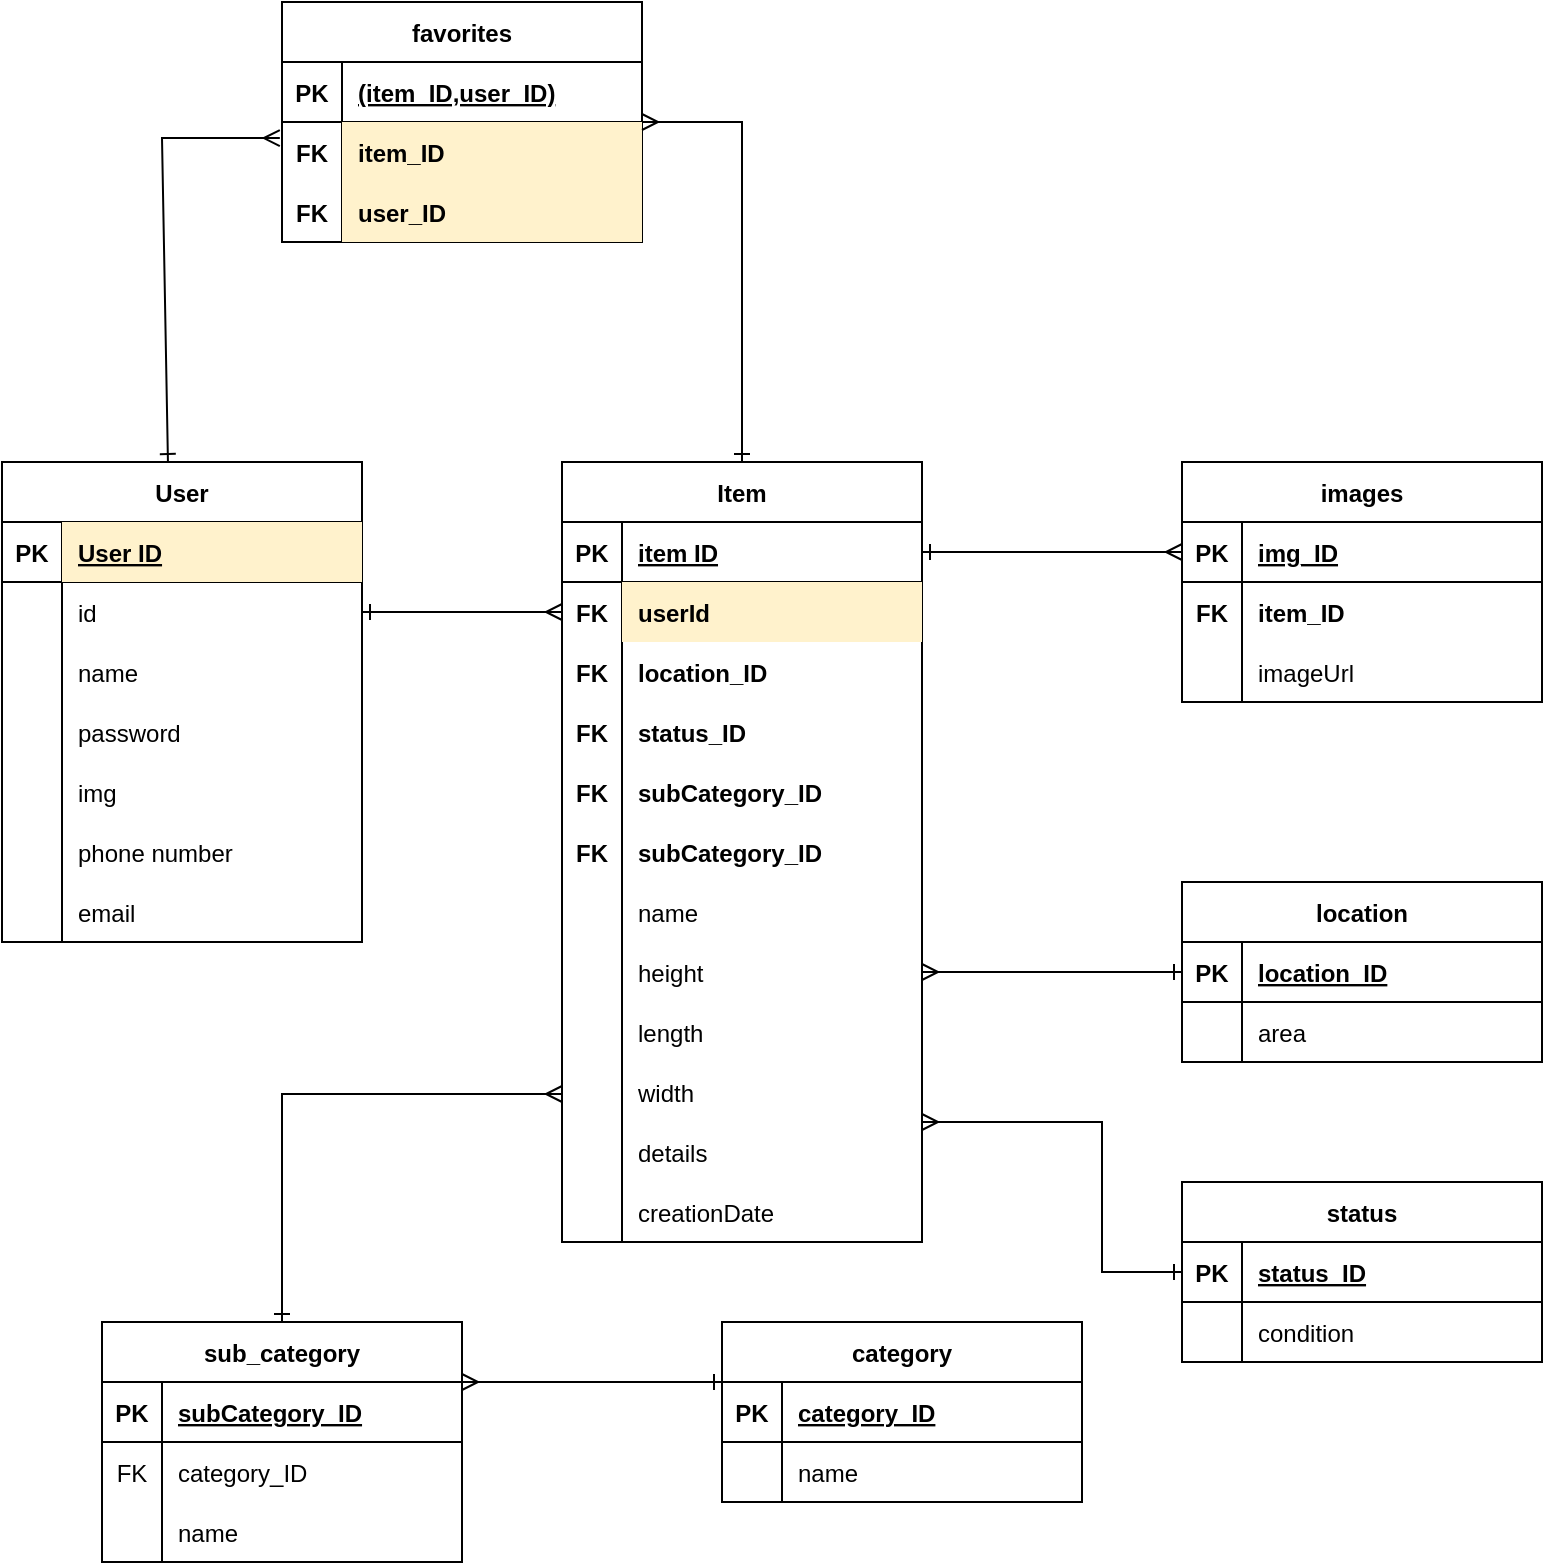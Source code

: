 <mxfile version="21.0.6" type="device"><diagram name="Page-1" id="XxrG7Gi_jDqKxKNEg5cu"><mxGraphModel dx="1434" dy="-3636" grid="1" gridSize="10" guides="1" tooltips="1" connect="1" arrows="1" fold="1" page="1" pageScale="1" pageWidth="850" pageHeight="1100" math="0" shadow="0"><root><mxCell id="0"/><mxCell id="1" parent="0"/><mxCell id="HZ_U4QCYXkhwSBt17tS2-36" value="User" style="shape=table;startSize=30;container=1;collapsible=1;childLayout=tableLayout;fixedRows=1;rowLines=0;fontStyle=1;align=center;resizeLast=1;" parent="1" vertex="1"><mxGeometry x="60" y="4770" width="180" height="240" as="geometry"/></mxCell><mxCell id="HZ_U4QCYXkhwSBt17tS2-37" value="" style="shape=tableRow;horizontal=0;startSize=0;swimlaneHead=0;swimlaneBody=0;fillColor=none;collapsible=0;dropTarget=0;points=[[0,0.5],[1,0.5]];portConstraint=eastwest;top=0;left=0;right=0;bottom=1;" parent="HZ_U4QCYXkhwSBt17tS2-36" vertex="1"><mxGeometry y="30" width="180" height="30" as="geometry"/></mxCell><mxCell id="HZ_U4QCYXkhwSBt17tS2-38" value="PK" style="shape=partialRectangle;connectable=0;fillColor=none;top=0;left=0;bottom=0;right=0;fontStyle=1;overflow=hidden;" parent="HZ_U4QCYXkhwSBt17tS2-37" vertex="1"><mxGeometry width="30" height="30" as="geometry"><mxRectangle width="30" height="30" as="alternateBounds"/></mxGeometry></mxCell><mxCell id="HZ_U4QCYXkhwSBt17tS2-39" value="User ID" style="shape=partialRectangle;connectable=0;fillColor=#fff2cc;top=0;left=0;bottom=0;right=0;align=left;spacingLeft=6;fontStyle=5;overflow=hidden;strokeColor=#d6b656;" parent="HZ_U4QCYXkhwSBt17tS2-37" vertex="1"><mxGeometry x="30" width="150" height="30" as="geometry"><mxRectangle width="150" height="30" as="alternateBounds"/></mxGeometry></mxCell><mxCell id="HZ_U4QCYXkhwSBt17tS2-40" value="" style="shape=tableRow;horizontal=0;startSize=0;swimlaneHead=0;swimlaneBody=0;fillColor=none;collapsible=0;dropTarget=0;points=[[0,0.5],[1,0.5]];portConstraint=eastwest;top=0;left=0;right=0;bottom=0;" parent="HZ_U4QCYXkhwSBt17tS2-36" vertex="1"><mxGeometry y="60" width="180" height="30" as="geometry"/></mxCell><mxCell id="HZ_U4QCYXkhwSBt17tS2-41" value="" style="shape=partialRectangle;connectable=0;fillColor=none;top=0;left=0;bottom=0;right=0;editable=1;overflow=hidden;" parent="HZ_U4QCYXkhwSBt17tS2-40" vertex="1"><mxGeometry width="30" height="30" as="geometry"><mxRectangle width="30" height="30" as="alternateBounds"/></mxGeometry></mxCell><mxCell id="HZ_U4QCYXkhwSBt17tS2-42" value="id" style="shape=partialRectangle;connectable=0;fillColor=none;top=0;left=0;bottom=0;right=0;align=left;spacingLeft=6;overflow=hidden;" parent="HZ_U4QCYXkhwSBt17tS2-40" vertex="1"><mxGeometry x="30" width="150" height="30" as="geometry"><mxRectangle width="150" height="30" as="alternateBounds"/></mxGeometry></mxCell><mxCell id="HZ_U4QCYXkhwSBt17tS2-43" value="" style="shape=tableRow;horizontal=0;startSize=0;swimlaneHead=0;swimlaneBody=0;fillColor=none;collapsible=0;dropTarget=0;points=[[0,0.5],[1,0.5]];portConstraint=eastwest;top=0;left=0;right=0;bottom=0;" parent="HZ_U4QCYXkhwSBt17tS2-36" vertex="1"><mxGeometry y="90" width="180" height="30" as="geometry"/></mxCell><mxCell id="HZ_U4QCYXkhwSBt17tS2-44" value="" style="shape=partialRectangle;connectable=0;fillColor=none;top=0;left=0;bottom=0;right=0;editable=1;overflow=hidden;" parent="HZ_U4QCYXkhwSBt17tS2-43" vertex="1"><mxGeometry width="30" height="30" as="geometry"><mxRectangle width="30" height="30" as="alternateBounds"/></mxGeometry></mxCell><mxCell id="HZ_U4QCYXkhwSBt17tS2-45" value="name" style="shape=partialRectangle;connectable=0;fillColor=none;top=0;left=0;bottom=0;right=0;align=left;spacingLeft=6;overflow=hidden;" parent="HZ_U4QCYXkhwSBt17tS2-43" vertex="1"><mxGeometry x="30" width="150" height="30" as="geometry"><mxRectangle width="150" height="30" as="alternateBounds"/></mxGeometry></mxCell><mxCell id="HZ_U4QCYXkhwSBt17tS2-46" value="" style="shape=tableRow;horizontal=0;startSize=0;swimlaneHead=0;swimlaneBody=0;fillColor=none;collapsible=0;dropTarget=0;points=[[0,0.5],[1,0.5]];portConstraint=eastwest;top=0;left=0;right=0;bottom=0;" parent="HZ_U4QCYXkhwSBt17tS2-36" vertex="1"><mxGeometry y="120" width="180" height="30" as="geometry"/></mxCell><mxCell id="HZ_U4QCYXkhwSBt17tS2-47" value="" style="shape=partialRectangle;connectable=0;fillColor=none;top=0;left=0;bottom=0;right=0;editable=1;overflow=hidden;" parent="HZ_U4QCYXkhwSBt17tS2-46" vertex="1"><mxGeometry width="30" height="30" as="geometry"><mxRectangle width="30" height="30" as="alternateBounds"/></mxGeometry></mxCell><mxCell id="HZ_U4QCYXkhwSBt17tS2-48" value="password" style="shape=partialRectangle;connectable=0;fillColor=none;top=0;left=0;bottom=0;right=0;align=left;spacingLeft=6;overflow=hidden;" parent="HZ_U4QCYXkhwSBt17tS2-46" vertex="1"><mxGeometry x="30" width="150" height="30" as="geometry"><mxRectangle width="150" height="30" as="alternateBounds"/></mxGeometry></mxCell><mxCell id="HZ_U4QCYXkhwSBt17tS2-49" value="" style="shape=tableRow;horizontal=0;startSize=0;swimlaneHead=0;swimlaneBody=0;fillColor=none;collapsible=0;dropTarget=0;points=[[0,0.5],[1,0.5]];portConstraint=eastwest;top=0;left=0;right=0;bottom=0;" parent="HZ_U4QCYXkhwSBt17tS2-36" vertex="1"><mxGeometry y="150" width="180" height="30" as="geometry"/></mxCell><mxCell id="HZ_U4QCYXkhwSBt17tS2-50" value="" style="shape=partialRectangle;connectable=0;fillColor=none;top=0;left=0;bottom=0;right=0;editable=1;overflow=hidden;" parent="HZ_U4QCYXkhwSBt17tS2-49" vertex="1"><mxGeometry width="30" height="30" as="geometry"><mxRectangle width="30" height="30" as="alternateBounds"/></mxGeometry></mxCell><mxCell id="HZ_U4QCYXkhwSBt17tS2-51" value="img" style="shape=partialRectangle;connectable=0;fillColor=none;top=0;left=0;bottom=0;right=0;align=left;spacingLeft=6;overflow=hidden;" parent="HZ_U4QCYXkhwSBt17tS2-49" vertex="1"><mxGeometry x="30" width="150" height="30" as="geometry"><mxRectangle width="150" height="30" as="alternateBounds"/></mxGeometry></mxCell><mxCell id="HZ_U4QCYXkhwSBt17tS2-52" value="" style="shape=tableRow;horizontal=0;startSize=0;swimlaneHead=0;swimlaneBody=0;fillColor=none;collapsible=0;dropTarget=0;points=[[0,0.5],[1,0.5]];portConstraint=eastwest;top=0;left=0;right=0;bottom=0;" parent="HZ_U4QCYXkhwSBt17tS2-36" vertex="1"><mxGeometry y="180" width="180" height="30" as="geometry"/></mxCell><mxCell id="HZ_U4QCYXkhwSBt17tS2-53" value="" style="shape=partialRectangle;connectable=0;fillColor=none;top=0;left=0;bottom=0;right=0;editable=1;overflow=hidden;" parent="HZ_U4QCYXkhwSBt17tS2-52" vertex="1"><mxGeometry width="30" height="30" as="geometry"><mxRectangle width="30" height="30" as="alternateBounds"/></mxGeometry></mxCell><mxCell id="HZ_U4QCYXkhwSBt17tS2-54" value="phone number" style="shape=partialRectangle;connectable=0;fillColor=none;top=0;left=0;bottom=0;right=0;align=left;spacingLeft=6;overflow=hidden;" parent="HZ_U4QCYXkhwSBt17tS2-52" vertex="1"><mxGeometry x="30" width="150" height="30" as="geometry"><mxRectangle width="150" height="30" as="alternateBounds"/></mxGeometry></mxCell><mxCell id="HZ_U4QCYXkhwSBt17tS2-55" value="" style="shape=tableRow;horizontal=0;startSize=0;swimlaneHead=0;swimlaneBody=0;fillColor=none;collapsible=0;dropTarget=0;points=[[0,0.5],[1,0.5]];portConstraint=eastwest;top=0;left=0;right=0;bottom=0;" parent="HZ_U4QCYXkhwSBt17tS2-36" vertex="1"><mxGeometry y="210" width="180" height="30" as="geometry"/></mxCell><mxCell id="HZ_U4QCYXkhwSBt17tS2-56" value="" style="shape=partialRectangle;connectable=0;fillColor=none;top=0;left=0;bottom=0;right=0;editable=1;overflow=hidden;" parent="HZ_U4QCYXkhwSBt17tS2-55" vertex="1"><mxGeometry width="30" height="30" as="geometry"><mxRectangle width="30" height="30" as="alternateBounds"/></mxGeometry></mxCell><mxCell id="HZ_U4QCYXkhwSBt17tS2-57" value="email" style="shape=partialRectangle;connectable=0;fillColor=none;top=0;left=0;bottom=0;right=0;align=left;spacingLeft=6;overflow=hidden;" parent="HZ_U4QCYXkhwSBt17tS2-55" vertex="1"><mxGeometry x="30" width="150" height="30" as="geometry"><mxRectangle width="150" height="30" as="alternateBounds"/></mxGeometry></mxCell><mxCell id="HZ_U4QCYXkhwSBt17tS2-58" value="images" style="shape=table;startSize=30;container=1;collapsible=1;childLayout=tableLayout;fixedRows=1;rowLines=0;fontStyle=1;align=center;resizeLast=1;" parent="1" vertex="1"><mxGeometry x="650" y="4770" width="180" height="120" as="geometry"/></mxCell><mxCell id="HZ_U4QCYXkhwSBt17tS2-59" value="" style="shape=tableRow;horizontal=0;startSize=0;swimlaneHead=0;swimlaneBody=0;fillColor=none;collapsible=0;dropTarget=0;points=[[0,0.5],[1,0.5]];portConstraint=eastwest;top=0;left=0;right=0;bottom=1;" parent="HZ_U4QCYXkhwSBt17tS2-58" vertex="1"><mxGeometry y="30" width="180" height="30" as="geometry"/></mxCell><mxCell id="HZ_U4QCYXkhwSBt17tS2-60" value="PK" style="shape=partialRectangle;connectable=0;fillColor=none;top=0;left=0;bottom=0;right=0;fontStyle=1;overflow=hidden;" parent="HZ_U4QCYXkhwSBt17tS2-59" vertex="1"><mxGeometry width="30" height="30" as="geometry"><mxRectangle width="30" height="30" as="alternateBounds"/></mxGeometry></mxCell><mxCell id="HZ_U4QCYXkhwSBt17tS2-61" value="img_ID" style="shape=partialRectangle;connectable=0;fillColor=none;top=0;left=0;bottom=0;right=0;align=left;spacingLeft=6;fontStyle=5;overflow=hidden;" parent="HZ_U4QCYXkhwSBt17tS2-59" vertex="1"><mxGeometry x="30" width="150" height="30" as="geometry"><mxRectangle width="150" height="30" as="alternateBounds"/></mxGeometry></mxCell><mxCell id="HZ_U4QCYXkhwSBt17tS2-125" value="" style="shape=tableRow;horizontal=0;startSize=0;swimlaneHead=0;swimlaneBody=0;fillColor=none;collapsible=0;dropTarget=0;points=[[0,0.5],[1,0.5]];portConstraint=eastwest;top=0;left=0;right=0;bottom=0;" parent="HZ_U4QCYXkhwSBt17tS2-58" vertex="1"><mxGeometry y="60" width="180" height="30" as="geometry"/></mxCell><mxCell id="HZ_U4QCYXkhwSBt17tS2-126" value="FK" style="shape=partialRectangle;connectable=0;fillColor=none;top=0;left=0;bottom=0;right=0;editable=1;overflow=hidden;fontStyle=1" parent="HZ_U4QCYXkhwSBt17tS2-125" vertex="1"><mxGeometry width="30" height="30" as="geometry"><mxRectangle width="30" height="30" as="alternateBounds"/></mxGeometry></mxCell><mxCell id="HZ_U4QCYXkhwSBt17tS2-127" value="item_ID" style="shape=partialRectangle;connectable=0;fillColor=none;top=0;left=0;bottom=0;right=0;align=left;spacingLeft=6;overflow=hidden;fontStyle=1" parent="HZ_U4QCYXkhwSBt17tS2-125" vertex="1"><mxGeometry x="30" width="150" height="30" as="geometry"><mxRectangle width="150" height="30" as="alternateBounds"/></mxGeometry></mxCell><mxCell id="HZ_U4QCYXkhwSBt17tS2-62" value="" style="shape=tableRow;horizontal=0;startSize=0;swimlaneHead=0;swimlaneBody=0;fillColor=none;collapsible=0;dropTarget=0;points=[[0,0.5],[1,0.5]];portConstraint=eastwest;top=0;left=0;right=0;bottom=0;" parent="HZ_U4QCYXkhwSBt17tS2-58" vertex="1"><mxGeometry y="90" width="180" height="30" as="geometry"/></mxCell><mxCell id="HZ_U4QCYXkhwSBt17tS2-63" value="" style="shape=partialRectangle;connectable=0;fillColor=none;top=0;left=0;bottom=0;right=0;editable=1;overflow=hidden;" parent="HZ_U4QCYXkhwSBt17tS2-62" vertex="1"><mxGeometry width="30" height="30" as="geometry"><mxRectangle width="30" height="30" as="alternateBounds"/></mxGeometry></mxCell><mxCell id="HZ_U4QCYXkhwSBt17tS2-64" value="imageUrl" style="shape=partialRectangle;connectable=0;fillColor=none;top=0;left=0;bottom=0;right=0;align=left;spacingLeft=6;overflow=hidden;" parent="HZ_U4QCYXkhwSBt17tS2-62" vertex="1"><mxGeometry x="30" width="150" height="30" as="geometry"><mxRectangle width="150" height="30" as="alternateBounds"/></mxGeometry></mxCell><mxCell id="HZ_U4QCYXkhwSBt17tS2-84" value="location" style="shape=table;startSize=30;container=1;collapsible=1;childLayout=tableLayout;fixedRows=1;rowLines=0;fontStyle=1;align=center;resizeLast=1;" parent="1" vertex="1"><mxGeometry x="650" y="4980" width="180" height="90" as="geometry"/></mxCell><mxCell id="HZ_U4QCYXkhwSBt17tS2-85" value="" style="shape=tableRow;horizontal=0;startSize=0;swimlaneHead=0;swimlaneBody=0;fillColor=none;collapsible=0;dropTarget=0;points=[[0,0.5],[1,0.5]];portConstraint=eastwest;top=0;left=0;right=0;bottom=1;" parent="HZ_U4QCYXkhwSBt17tS2-84" vertex="1"><mxGeometry y="30" width="180" height="30" as="geometry"/></mxCell><mxCell id="HZ_U4QCYXkhwSBt17tS2-86" value="PK" style="shape=partialRectangle;connectable=0;fillColor=none;top=0;left=0;bottom=0;right=0;fontStyle=1;overflow=hidden;" parent="HZ_U4QCYXkhwSBt17tS2-85" vertex="1"><mxGeometry width="30" height="30" as="geometry"><mxRectangle width="30" height="30" as="alternateBounds"/></mxGeometry></mxCell><mxCell id="HZ_U4QCYXkhwSBt17tS2-87" value="location_ID" style="shape=partialRectangle;connectable=0;fillColor=none;top=0;left=0;bottom=0;right=0;align=left;spacingLeft=6;fontStyle=5;overflow=hidden;" parent="HZ_U4QCYXkhwSBt17tS2-85" vertex="1"><mxGeometry x="30" width="150" height="30" as="geometry"><mxRectangle width="150" height="30" as="alternateBounds"/></mxGeometry></mxCell><mxCell id="HZ_U4QCYXkhwSBt17tS2-88" value="" style="shape=tableRow;horizontal=0;startSize=0;swimlaneHead=0;swimlaneBody=0;fillColor=none;collapsible=0;dropTarget=0;points=[[0,0.5],[1,0.5]];portConstraint=eastwest;top=0;left=0;right=0;bottom=0;" parent="HZ_U4QCYXkhwSBt17tS2-84" vertex="1"><mxGeometry y="60" width="180" height="30" as="geometry"/></mxCell><mxCell id="HZ_U4QCYXkhwSBt17tS2-89" value="" style="shape=partialRectangle;connectable=0;fillColor=none;top=0;left=0;bottom=0;right=0;editable=1;overflow=hidden;" parent="HZ_U4QCYXkhwSBt17tS2-88" vertex="1"><mxGeometry width="30" height="30" as="geometry"><mxRectangle width="30" height="30" as="alternateBounds"/></mxGeometry></mxCell><mxCell id="HZ_U4QCYXkhwSBt17tS2-90" value="area" style="shape=partialRectangle;connectable=0;fillColor=none;top=0;left=0;bottom=0;right=0;align=left;spacingLeft=6;overflow=hidden;" parent="HZ_U4QCYXkhwSBt17tS2-88" vertex="1"><mxGeometry x="30" width="150" height="30" as="geometry"><mxRectangle width="150" height="30" as="alternateBounds"/></mxGeometry></mxCell><mxCell id="HZ_U4QCYXkhwSBt17tS2-91" value="" style="endArrow=ERmany;html=1;rounded=0;exitX=1;exitY=0.5;exitDx=0;exitDy=0;entryX=0;entryY=0.5;entryDx=0;entryDy=0;startArrow=ERone;startFill=0;endFill=0;" parent="1" source="HZ_U4QCYXkhwSBt17tS2-40" edge="1" target="HZ_U4QCYXkhwSBt17tS2-121"><mxGeometry width="50" height="50" relative="1" as="geometry"><mxPoint x="280" y="4980" as="sourcePoint"/><mxPoint x="340" y="4895" as="targetPoint"/></mxGeometry></mxCell><mxCell id="HZ_U4QCYXkhwSBt17tS2-99" value="Item" style="shape=table;startSize=30;container=1;collapsible=1;childLayout=tableLayout;fixedRows=1;rowLines=0;fontStyle=1;align=center;resizeLast=1;" parent="1" vertex="1"><mxGeometry x="340" y="4770" width="180" height="390" as="geometry"/></mxCell><mxCell id="HZ_U4QCYXkhwSBt17tS2-100" value="" style="shape=tableRow;horizontal=0;startSize=0;swimlaneHead=0;swimlaneBody=0;fillColor=none;collapsible=0;dropTarget=0;points=[[0,0.5],[1,0.5]];portConstraint=eastwest;top=0;left=0;right=0;bottom=1;" parent="HZ_U4QCYXkhwSBt17tS2-99" vertex="1"><mxGeometry y="30" width="180" height="30" as="geometry"/></mxCell><mxCell id="HZ_U4QCYXkhwSBt17tS2-101" value="PK" style="shape=partialRectangle;connectable=0;fillColor=none;top=0;left=0;bottom=0;right=0;fontStyle=1;overflow=hidden;" parent="HZ_U4QCYXkhwSBt17tS2-100" vertex="1"><mxGeometry width="30" height="30" as="geometry"><mxRectangle width="30" height="30" as="alternateBounds"/></mxGeometry></mxCell><mxCell id="HZ_U4QCYXkhwSBt17tS2-102" value="item ID" style="shape=partialRectangle;connectable=0;fillColor=none;top=0;left=0;bottom=0;right=0;align=left;spacingLeft=6;fontStyle=5;overflow=hidden;" parent="HZ_U4QCYXkhwSBt17tS2-100" vertex="1"><mxGeometry x="30" width="150" height="30" as="geometry"><mxRectangle width="150" height="30" as="alternateBounds"/></mxGeometry></mxCell><mxCell id="HZ_U4QCYXkhwSBt17tS2-121" value="" style="shape=tableRow;horizontal=0;startSize=0;swimlaneHead=0;swimlaneBody=0;fillColor=none;collapsible=0;dropTarget=0;points=[[0,0.5],[1,0.5]];portConstraint=eastwest;top=0;left=0;right=0;bottom=0;" parent="HZ_U4QCYXkhwSBt17tS2-99" vertex="1"><mxGeometry y="60" width="180" height="30" as="geometry"/></mxCell><mxCell id="HZ_U4QCYXkhwSBt17tS2-122" value="FK" style="shape=partialRectangle;connectable=0;fillColor=none;top=0;left=0;bottom=0;right=0;editable=1;overflow=hidden;fontStyle=1" parent="HZ_U4QCYXkhwSBt17tS2-121" vertex="1"><mxGeometry width="30" height="30" as="geometry"><mxRectangle width="30" height="30" as="alternateBounds"/></mxGeometry></mxCell><mxCell id="HZ_U4QCYXkhwSBt17tS2-123" value="userId" style="shape=partialRectangle;connectable=0;fillColor=#fff2cc;top=0;left=0;bottom=0;right=0;align=left;spacingLeft=6;overflow=hidden;fontStyle=1;strokeColor=#d6b656;" parent="HZ_U4QCYXkhwSBt17tS2-121" vertex="1"><mxGeometry x="30" width="150" height="30" as="geometry"><mxRectangle width="150" height="30" as="alternateBounds"/></mxGeometry></mxCell><mxCell id="HZ_U4QCYXkhwSBt17tS2-103" value="" style="shape=tableRow;horizontal=0;startSize=0;swimlaneHead=0;swimlaneBody=0;fillColor=none;collapsible=0;dropTarget=0;points=[[0,0.5],[1,0.5]];portConstraint=eastwest;top=0;left=0;right=0;bottom=0;" parent="HZ_U4QCYXkhwSBt17tS2-99" vertex="1"><mxGeometry y="90" width="180" height="30" as="geometry"/></mxCell><mxCell id="HZ_U4QCYXkhwSBt17tS2-104" value="FK" style="shape=partialRectangle;connectable=0;fillColor=none;top=0;left=0;bottom=0;right=0;editable=1;overflow=hidden;fontStyle=1" parent="HZ_U4QCYXkhwSBt17tS2-103" vertex="1"><mxGeometry width="30" height="30" as="geometry"><mxRectangle width="30" height="30" as="alternateBounds"/></mxGeometry></mxCell><mxCell id="HZ_U4QCYXkhwSBt17tS2-105" value="location_ID" style="shape=partialRectangle;connectable=0;fillColor=none;top=0;left=0;bottom=0;right=0;align=left;spacingLeft=6;overflow=hidden;fontStyle=1" parent="HZ_U4QCYXkhwSBt17tS2-103" vertex="1"><mxGeometry x="30" width="150" height="30" as="geometry"><mxRectangle width="150" height="30" as="alternateBounds"/></mxGeometry></mxCell><mxCell id="7SB1AqlAPVNya2pvXfCb-50" value="" style="shape=tableRow;horizontal=0;startSize=0;swimlaneHead=0;swimlaneBody=0;fillColor=none;collapsible=0;dropTarget=0;points=[[0,0.5],[1,0.5]];portConstraint=eastwest;top=0;left=0;right=0;bottom=0;" vertex="1" parent="HZ_U4QCYXkhwSBt17tS2-99"><mxGeometry y="120" width="180" height="30" as="geometry"/></mxCell><mxCell id="7SB1AqlAPVNya2pvXfCb-51" value="FK" style="shape=partialRectangle;connectable=0;fillColor=none;top=0;left=0;bottom=0;right=0;editable=1;overflow=hidden;fontStyle=1" vertex="1" parent="7SB1AqlAPVNya2pvXfCb-50"><mxGeometry width="30" height="30" as="geometry"><mxRectangle width="30" height="30" as="alternateBounds"/></mxGeometry></mxCell><mxCell id="7SB1AqlAPVNya2pvXfCb-52" value="status_ID" style="shape=partialRectangle;connectable=0;fillColor=none;top=0;left=0;bottom=0;right=0;align=left;spacingLeft=6;overflow=hidden;fontStyle=1" vertex="1" parent="7SB1AqlAPVNya2pvXfCb-50"><mxGeometry x="30" width="150" height="30" as="geometry"><mxRectangle width="150" height="30" as="alternateBounds"/></mxGeometry></mxCell><mxCell id="7SB1AqlAPVNya2pvXfCb-61" value="" style="shape=tableRow;horizontal=0;startSize=0;swimlaneHead=0;swimlaneBody=0;fillColor=none;collapsible=0;dropTarget=0;points=[[0,0.5],[1,0.5]];portConstraint=eastwest;top=0;left=0;right=0;bottom=0;" vertex="1" parent="HZ_U4QCYXkhwSBt17tS2-99"><mxGeometry y="150" width="180" height="30" as="geometry"/></mxCell><mxCell id="7SB1AqlAPVNya2pvXfCb-62" value="FK" style="shape=partialRectangle;connectable=0;fillColor=none;top=0;left=0;bottom=0;right=0;editable=1;overflow=hidden;fontStyle=1" vertex="1" parent="7SB1AqlAPVNya2pvXfCb-61"><mxGeometry width="30" height="30" as="geometry"><mxRectangle width="30" height="30" as="alternateBounds"/></mxGeometry></mxCell><mxCell id="7SB1AqlAPVNya2pvXfCb-63" value="subCategory_ID" style="shape=partialRectangle;connectable=0;fillColor=none;top=0;left=0;bottom=0;right=0;align=left;spacingLeft=6;overflow=hidden;fontStyle=1" vertex="1" parent="7SB1AqlAPVNya2pvXfCb-61"><mxGeometry x="30" width="150" height="30" as="geometry"><mxRectangle width="150" height="30" as="alternateBounds"/></mxGeometry></mxCell><mxCell id="7SB1AqlAPVNya2pvXfCb-148" value="" style="shape=tableRow;horizontal=0;startSize=0;swimlaneHead=0;swimlaneBody=0;fillColor=none;collapsible=0;dropTarget=0;points=[[0,0.5],[1,0.5]];portConstraint=eastwest;top=0;left=0;right=0;bottom=0;" vertex="1" parent="HZ_U4QCYXkhwSBt17tS2-99"><mxGeometry y="180" width="180" height="30" as="geometry"/></mxCell><mxCell id="7SB1AqlAPVNya2pvXfCb-149" value="FK" style="shape=partialRectangle;connectable=0;fillColor=none;top=0;left=0;bottom=0;right=0;editable=1;overflow=hidden;fontStyle=1" vertex="1" parent="7SB1AqlAPVNya2pvXfCb-148"><mxGeometry width="30" height="30" as="geometry"><mxRectangle width="30" height="30" as="alternateBounds"/></mxGeometry></mxCell><mxCell id="7SB1AqlAPVNya2pvXfCb-150" value="subCategory_ID" style="shape=partialRectangle;connectable=0;fillColor=none;top=0;left=0;bottom=0;right=0;align=left;spacingLeft=6;overflow=hidden;fontStyle=1" vertex="1" parent="7SB1AqlAPVNya2pvXfCb-148"><mxGeometry x="30" width="150" height="30" as="geometry"><mxRectangle width="150" height="30" as="alternateBounds"/></mxGeometry></mxCell><mxCell id="HZ_U4QCYXkhwSBt17tS2-129" value="" style="shape=tableRow;horizontal=0;startSize=0;swimlaneHead=0;swimlaneBody=0;fillColor=none;collapsible=0;dropTarget=0;points=[[0,0.5],[1,0.5]];portConstraint=eastwest;top=0;left=0;right=0;bottom=0;" parent="HZ_U4QCYXkhwSBt17tS2-99" vertex="1"><mxGeometry y="210" width="180" height="30" as="geometry"/></mxCell><mxCell id="HZ_U4QCYXkhwSBt17tS2-130" value="" style="shape=partialRectangle;connectable=0;fillColor=none;top=0;left=0;bottom=0;right=0;editable=1;overflow=hidden;" parent="HZ_U4QCYXkhwSBt17tS2-129" vertex="1"><mxGeometry width="30" height="30" as="geometry"><mxRectangle width="30" height="30" as="alternateBounds"/></mxGeometry></mxCell><mxCell id="HZ_U4QCYXkhwSBt17tS2-131" value="name" style="shape=partialRectangle;connectable=0;fillColor=none;top=0;left=0;bottom=0;right=0;align=left;spacingLeft=6;overflow=hidden;" parent="HZ_U4QCYXkhwSBt17tS2-129" vertex="1"><mxGeometry x="30" width="150" height="30" as="geometry"><mxRectangle width="150" height="30" as="alternateBounds"/></mxGeometry></mxCell><mxCell id="HZ_U4QCYXkhwSBt17tS2-106" value="" style="shape=tableRow;horizontal=0;startSize=0;swimlaneHead=0;swimlaneBody=0;fillColor=none;collapsible=0;dropTarget=0;points=[[0,0.5],[1,0.5]];portConstraint=eastwest;top=0;left=0;right=0;bottom=0;" parent="HZ_U4QCYXkhwSBt17tS2-99" vertex="1"><mxGeometry y="240" width="180" height="30" as="geometry"/></mxCell><mxCell id="HZ_U4QCYXkhwSBt17tS2-107" value="" style="shape=partialRectangle;connectable=0;fillColor=none;top=0;left=0;bottom=0;right=0;editable=1;overflow=hidden;" parent="HZ_U4QCYXkhwSBt17tS2-106" vertex="1"><mxGeometry width="30" height="30" as="geometry"><mxRectangle width="30" height="30" as="alternateBounds"/></mxGeometry></mxCell><mxCell id="HZ_U4QCYXkhwSBt17tS2-108" value="height" style="shape=partialRectangle;connectable=0;fillColor=none;top=0;left=0;bottom=0;right=0;align=left;spacingLeft=6;overflow=hidden;" parent="HZ_U4QCYXkhwSBt17tS2-106" vertex="1"><mxGeometry x="30" width="150" height="30" as="geometry"><mxRectangle width="150" height="30" as="alternateBounds"/></mxGeometry></mxCell><mxCell id="HZ_U4QCYXkhwSBt17tS2-109" value="" style="shape=tableRow;horizontal=0;startSize=0;swimlaneHead=0;swimlaneBody=0;fillColor=none;collapsible=0;dropTarget=0;points=[[0,0.5],[1,0.5]];portConstraint=eastwest;top=0;left=0;right=0;bottom=0;" parent="HZ_U4QCYXkhwSBt17tS2-99" vertex="1"><mxGeometry y="270" width="180" height="30" as="geometry"/></mxCell><mxCell id="HZ_U4QCYXkhwSBt17tS2-110" value="" style="shape=partialRectangle;connectable=0;fillColor=none;top=0;left=0;bottom=0;right=0;editable=1;overflow=hidden;" parent="HZ_U4QCYXkhwSBt17tS2-109" vertex="1"><mxGeometry width="30" height="30" as="geometry"><mxRectangle width="30" height="30" as="alternateBounds"/></mxGeometry></mxCell><mxCell id="HZ_U4QCYXkhwSBt17tS2-111" value="length" style="shape=partialRectangle;connectable=0;fillColor=none;top=0;left=0;bottom=0;right=0;align=left;spacingLeft=6;overflow=hidden;" parent="HZ_U4QCYXkhwSBt17tS2-109" vertex="1"><mxGeometry x="30" width="150" height="30" as="geometry"><mxRectangle width="150" height="30" as="alternateBounds"/></mxGeometry></mxCell><mxCell id="HZ_U4QCYXkhwSBt17tS2-112" value="" style="shape=tableRow;horizontal=0;startSize=0;swimlaneHead=0;swimlaneBody=0;fillColor=none;collapsible=0;dropTarget=0;points=[[0,0.5],[1,0.5]];portConstraint=eastwest;top=0;left=0;right=0;bottom=0;" parent="HZ_U4QCYXkhwSBt17tS2-99" vertex="1"><mxGeometry y="300" width="180" height="30" as="geometry"/></mxCell><mxCell id="HZ_U4QCYXkhwSBt17tS2-113" value="" style="shape=partialRectangle;connectable=0;fillColor=none;top=0;left=0;bottom=0;right=0;editable=1;overflow=hidden;" parent="HZ_U4QCYXkhwSBt17tS2-112" vertex="1"><mxGeometry width="30" height="30" as="geometry"><mxRectangle width="30" height="30" as="alternateBounds"/></mxGeometry></mxCell><mxCell id="HZ_U4QCYXkhwSBt17tS2-114" value="width" style="shape=partialRectangle;connectable=0;fillColor=none;top=0;left=0;bottom=0;right=0;align=left;spacingLeft=6;overflow=hidden;" parent="HZ_U4QCYXkhwSBt17tS2-112" vertex="1"><mxGeometry x="30" width="150" height="30" as="geometry"><mxRectangle width="150" height="30" as="alternateBounds"/></mxGeometry></mxCell><mxCell id="HZ_U4QCYXkhwSBt17tS2-115" value="" style="shape=tableRow;horizontal=0;startSize=0;swimlaneHead=0;swimlaneBody=0;fillColor=none;collapsible=0;dropTarget=0;points=[[0,0.5],[1,0.5]];portConstraint=eastwest;top=0;left=0;right=0;bottom=0;" parent="HZ_U4QCYXkhwSBt17tS2-99" vertex="1"><mxGeometry y="330" width="180" height="30" as="geometry"/></mxCell><mxCell id="HZ_U4QCYXkhwSBt17tS2-116" value="" style="shape=partialRectangle;connectable=0;fillColor=none;top=0;left=0;bottom=0;right=0;editable=1;overflow=hidden;" parent="HZ_U4QCYXkhwSBt17tS2-115" vertex="1"><mxGeometry width="30" height="30" as="geometry"><mxRectangle width="30" height="30" as="alternateBounds"/></mxGeometry></mxCell><mxCell id="HZ_U4QCYXkhwSBt17tS2-117" value="details" style="shape=partialRectangle;connectable=0;fillColor=none;top=0;left=0;bottom=0;right=0;align=left;spacingLeft=6;overflow=hidden;" parent="HZ_U4QCYXkhwSBt17tS2-115" vertex="1"><mxGeometry x="30" width="150" height="30" as="geometry"><mxRectangle width="150" height="30" as="alternateBounds"/></mxGeometry></mxCell><mxCell id="7SB1AqlAPVNya2pvXfCb-46" value="" style="shape=tableRow;horizontal=0;startSize=0;swimlaneHead=0;swimlaneBody=0;fillColor=none;collapsible=0;dropTarget=0;points=[[0,0.5],[1,0.5]];portConstraint=eastwest;top=0;left=0;right=0;bottom=0;" vertex="1" parent="HZ_U4QCYXkhwSBt17tS2-99"><mxGeometry y="360" width="180" height="30" as="geometry"/></mxCell><mxCell id="7SB1AqlAPVNya2pvXfCb-47" value="" style="shape=partialRectangle;connectable=0;fillColor=none;top=0;left=0;bottom=0;right=0;editable=1;overflow=hidden;" vertex="1" parent="7SB1AqlAPVNya2pvXfCb-46"><mxGeometry width="30" height="30" as="geometry"><mxRectangle width="30" height="30" as="alternateBounds"/></mxGeometry></mxCell><mxCell id="7SB1AqlAPVNya2pvXfCb-48" value="creationDate" style="shape=partialRectangle;connectable=0;fillColor=none;top=0;left=0;bottom=0;right=0;align=left;spacingLeft=6;overflow=hidden;" vertex="1" parent="7SB1AqlAPVNya2pvXfCb-46"><mxGeometry x="30" width="150" height="30" as="geometry"><mxRectangle width="150" height="30" as="alternateBounds"/></mxGeometry></mxCell><mxCell id="HZ_U4QCYXkhwSBt17tS2-124" value="" style="endArrow=ERmany;html=1;rounded=0;startArrow=ERone;startFill=0;endFill=0;exitX=1;exitY=0.5;exitDx=0;exitDy=0;entryX=0;entryY=0.5;entryDx=0;entryDy=0;" parent="1" source="HZ_U4QCYXkhwSBt17tS2-100" target="HZ_U4QCYXkhwSBt17tS2-59" edge="1"><mxGeometry width="50" height="50" relative="1" as="geometry"><mxPoint x="600" y="4790" as="sourcePoint"/><mxPoint x="620" y="4890" as="targetPoint"/></mxGeometry></mxCell><mxCell id="HZ_U4QCYXkhwSBt17tS2-128" value="" style="endArrow=ERmany;html=1;rounded=0;startArrow=ERone;startFill=0;endFill=0;entryX=1;entryY=0.5;entryDx=0;entryDy=0;exitX=0;exitY=0.5;exitDx=0;exitDy=0;" parent="1" source="HZ_U4QCYXkhwSBt17tS2-85" target="HZ_U4QCYXkhwSBt17tS2-106" edge="1"><mxGeometry width="50" height="50" relative="1" as="geometry"><mxPoint x="590" y="4990" as="sourcePoint"/><mxPoint x="650" y="5039.5" as="targetPoint"/></mxGeometry></mxCell><mxCell id="7SB1AqlAPVNya2pvXfCb-1" value="category" style="shape=table;startSize=30;container=1;collapsible=1;childLayout=tableLayout;fixedRows=1;rowLines=0;fontStyle=1;align=center;resizeLast=1;" vertex="1" parent="1"><mxGeometry x="420" y="5200" width="180" height="90" as="geometry"/></mxCell><mxCell id="7SB1AqlAPVNya2pvXfCb-2" value="" style="shape=tableRow;horizontal=0;startSize=0;swimlaneHead=0;swimlaneBody=0;fillColor=none;collapsible=0;dropTarget=0;points=[[0,0.5],[1,0.5]];portConstraint=eastwest;top=0;left=0;right=0;bottom=1;" vertex="1" parent="7SB1AqlAPVNya2pvXfCb-1"><mxGeometry y="30" width="180" height="30" as="geometry"/></mxCell><mxCell id="7SB1AqlAPVNya2pvXfCb-3" value="PK" style="shape=partialRectangle;connectable=0;fillColor=none;top=0;left=0;bottom=0;right=0;fontStyle=1;overflow=hidden;" vertex="1" parent="7SB1AqlAPVNya2pvXfCb-2"><mxGeometry width="30" height="30" as="geometry"><mxRectangle width="30" height="30" as="alternateBounds"/></mxGeometry></mxCell><mxCell id="7SB1AqlAPVNya2pvXfCb-4" value="category_ID" style="shape=partialRectangle;connectable=0;fillColor=none;top=0;left=0;bottom=0;right=0;align=left;spacingLeft=6;fontStyle=5;overflow=hidden;" vertex="1" parent="7SB1AqlAPVNya2pvXfCb-2"><mxGeometry x="30" width="150" height="30" as="geometry"><mxRectangle width="150" height="30" as="alternateBounds"/></mxGeometry></mxCell><mxCell id="7SB1AqlAPVNya2pvXfCb-8" value="" style="shape=tableRow;horizontal=0;startSize=0;swimlaneHead=0;swimlaneBody=0;fillColor=none;collapsible=0;dropTarget=0;points=[[0,0.5],[1,0.5]];portConstraint=eastwest;top=0;left=0;right=0;bottom=0;" vertex="1" parent="7SB1AqlAPVNya2pvXfCb-1"><mxGeometry y="60" width="180" height="30" as="geometry"/></mxCell><mxCell id="7SB1AqlAPVNya2pvXfCb-9" value="" style="shape=partialRectangle;connectable=0;fillColor=none;top=0;left=0;bottom=0;right=0;editable=1;overflow=hidden;" vertex="1" parent="7SB1AqlAPVNya2pvXfCb-8"><mxGeometry width="30" height="30" as="geometry"><mxRectangle width="30" height="30" as="alternateBounds"/></mxGeometry></mxCell><mxCell id="7SB1AqlAPVNya2pvXfCb-10" value="name" style="shape=partialRectangle;connectable=0;fillColor=none;top=0;left=0;bottom=0;right=0;align=left;spacingLeft=6;overflow=hidden;" vertex="1" parent="7SB1AqlAPVNya2pvXfCb-8"><mxGeometry x="30" width="150" height="30" as="geometry"><mxRectangle width="150" height="30" as="alternateBounds"/></mxGeometry></mxCell><mxCell id="7SB1AqlAPVNya2pvXfCb-11" value="status" style="shape=table;startSize=30;container=1;collapsible=1;childLayout=tableLayout;fixedRows=1;rowLines=0;fontStyle=1;align=center;resizeLast=1;" vertex="1" parent="1"><mxGeometry x="650" y="5130" width="180" height="90" as="geometry"/></mxCell><mxCell id="7SB1AqlAPVNya2pvXfCb-12" value="" style="shape=tableRow;horizontal=0;startSize=0;swimlaneHead=0;swimlaneBody=0;fillColor=none;collapsible=0;dropTarget=0;points=[[0,0.5],[1,0.5]];portConstraint=eastwest;top=0;left=0;right=0;bottom=1;" vertex="1" parent="7SB1AqlAPVNya2pvXfCb-11"><mxGeometry y="30" width="180" height="30" as="geometry"/></mxCell><mxCell id="7SB1AqlAPVNya2pvXfCb-13" value="PK" style="shape=partialRectangle;connectable=0;fillColor=none;top=0;left=0;bottom=0;right=0;fontStyle=1;overflow=hidden;" vertex="1" parent="7SB1AqlAPVNya2pvXfCb-12"><mxGeometry width="30" height="30" as="geometry"><mxRectangle width="30" height="30" as="alternateBounds"/></mxGeometry></mxCell><mxCell id="7SB1AqlAPVNya2pvXfCb-14" value="status_ID" style="shape=partialRectangle;connectable=0;fillColor=none;top=0;left=0;bottom=0;right=0;align=left;spacingLeft=6;fontStyle=5;overflow=hidden;" vertex="1" parent="7SB1AqlAPVNya2pvXfCb-12"><mxGeometry x="30" width="150" height="30" as="geometry"><mxRectangle width="150" height="30" as="alternateBounds"/></mxGeometry></mxCell><mxCell id="7SB1AqlAPVNya2pvXfCb-18" value="" style="shape=tableRow;horizontal=0;startSize=0;swimlaneHead=0;swimlaneBody=0;fillColor=none;collapsible=0;dropTarget=0;points=[[0,0.5],[1,0.5]];portConstraint=eastwest;top=0;left=0;right=0;bottom=0;" vertex="1" parent="7SB1AqlAPVNya2pvXfCb-11"><mxGeometry y="60" width="180" height="30" as="geometry"/></mxCell><mxCell id="7SB1AqlAPVNya2pvXfCb-19" value="" style="shape=partialRectangle;connectable=0;fillColor=none;top=0;left=0;bottom=0;right=0;editable=1;overflow=hidden;" vertex="1" parent="7SB1AqlAPVNya2pvXfCb-18"><mxGeometry width="30" height="30" as="geometry"><mxRectangle width="30" height="30" as="alternateBounds"/></mxGeometry></mxCell><mxCell id="7SB1AqlAPVNya2pvXfCb-20" value="condition" style="shape=partialRectangle;connectable=0;fillColor=none;top=0;left=0;bottom=0;right=0;align=left;spacingLeft=6;overflow=hidden;" vertex="1" parent="7SB1AqlAPVNya2pvXfCb-18"><mxGeometry x="30" width="150" height="30" as="geometry"><mxRectangle width="150" height="30" as="alternateBounds"/></mxGeometry></mxCell><mxCell id="7SB1AqlAPVNya2pvXfCb-21" value="sub_category" style="shape=table;startSize=30;container=1;collapsible=1;childLayout=tableLayout;fixedRows=1;rowLines=0;fontStyle=1;align=center;resizeLast=1;" vertex="1" parent="1"><mxGeometry x="110" y="5200" width="180" height="120" as="geometry"/></mxCell><mxCell id="7SB1AqlAPVNya2pvXfCb-22" value="" style="shape=tableRow;horizontal=0;startSize=0;swimlaneHead=0;swimlaneBody=0;fillColor=none;collapsible=0;dropTarget=0;points=[[0,0.5],[1,0.5]];portConstraint=eastwest;top=0;left=0;right=0;bottom=1;" vertex="1" parent="7SB1AqlAPVNya2pvXfCb-21"><mxGeometry y="30" width="180" height="30" as="geometry"/></mxCell><mxCell id="7SB1AqlAPVNya2pvXfCb-23" value="PK" style="shape=partialRectangle;connectable=0;fillColor=none;top=0;left=0;bottom=0;right=0;fontStyle=1;overflow=hidden;" vertex="1" parent="7SB1AqlAPVNya2pvXfCb-22"><mxGeometry width="30" height="30" as="geometry"><mxRectangle width="30" height="30" as="alternateBounds"/></mxGeometry></mxCell><mxCell id="7SB1AqlAPVNya2pvXfCb-24" value="subCategory_ID" style="shape=partialRectangle;connectable=0;fillColor=none;top=0;left=0;bottom=0;right=0;align=left;spacingLeft=6;fontStyle=5;overflow=hidden;" vertex="1" parent="7SB1AqlAPVNya2pvXfCb-22"><mxGeometry x="30" width="150" height="30" as="geometry"><mxRectangle width="150" height="30" as="alternateBounds"/></mxGeometry></mxCell><mxCell id="7SB1AqlAPVNya2pvXfCb-58" value="" style="shape=tableRow;horizontal=0;startSize=0;swimlaneHead=0;swimlaneBody=0;fillColor=none;collapsible=0;dropTarget=0;points=[[0,0.5],[1,0.5]];portConstraint=eastwest;top=0;left=0;right=0;bottom=0;" vertex="1" parent="7SB1AqlAPVNya2pvXfCb-21"><mxGeometry y="60" width="180" height="30" as="geometry"/></mxCell><mxCell id="7SB1AqlAPVNya2pvXfCb-59" value="FK" style="shape=partialRectangle;connectable=0;fillColor=none;top=0;left=0;bottom=0;right=0;editable=1;overflow=hidden;" vertex="1" parent="7SB1AqlAPVNya2pvXfCb-58"><mxGeometry width="30" height="30" as="geometry"><mxRectangle width="30" height="30" as="alternateBounds"/></mxGeometry></mxCell><mxCell id="7SB1AqlAPVNya2pvXfCb-60" value="category_ID" style="shape=partialRectangle;connectable=0;fillColor=none;top=0;left=0;bottom=0;right=0;align=left;spacingLeft=6;overflow=hidden;" vertex="1" parent="7SB1AqlAPVNya2pvXfCb-58"><mxGeometry x="30" width="150" height="30" as="geometry"><mxRectangle width="150" height="30" as="alternateBounds"/></mxGeometry></mxCell><mxCell id="7SB1AqlAPVNya2pvXfCb-53" value="" style="shape=tableRow;horizontal=0;startSize=0;swimlaneHead=0;swimlaneBody=0;fillColor=none;collapsible=0;dropTarget=0;points=[[0,0.5],[1,0.5]];portConstraint=eastwest;top=0;left=0;right=0;bottom=0;" vertex="1" parent="7SB1AqlAPVNya2pvXfCb-21"><mxGeometry y="90" width="180" height="30" as="geometry"/></mxCell><mxCell id="7SB1AqlAPVNya2pvXfCb-54" value="" style="shape=partialRectangle;connectable=0;fillColor=none;top=0;left=0;bottom=0;right=0;editable=1;overflow=hidden;" vertex="1" parent="7SB1AqlAPVNya2pvXfCb-53"><mxGeometry width="30" height="30" as="geometry"><mxRectangle width="30" height="30" as="alternateBounds"/></mxGeometry></mxCell><mxCell id="7SB1AqlAPVNya2pvXfCb-55" value="name" style="shape=partialRectangle;connectable=0;fillColor=none;top=0;left=0;bottom=0;right=0;align=left;spacingLeft=6;overflow=hidden;" vertex="1" parent="7SB1AqlAPVNya2pvXfCb-53"><mxGeometry x="30" width="150" height="30" as="geometry"><mxRectangle width="150" height="30" as="alternateBounds"/></mxGeometry></mxCell><mxCell id="7SB1AqlAPVNya2pvXfCb-49" value="" style="endArrow=ERmany;html=1;rounded=0;startArrow=ERone;startFill=0;endFill=0;entryX=1;entryY=0.5;entryDx=0;entryDy=0;exitX=0;exitY=0.5;exitDx=0;exitDy=0;" edge="1" parent="1" source="7SB1AqlAPVNya2pvXfCb-12"><mxGeometry width="50" height="50" relative="1" as="geometry"><mxPoint x="650" y="5100" as="sourcePoint"/><mxPoint x="520" y="5100" as="targetPoint"/><Array as="points"><mxPoint x="610" y="5175"/><mxPoint x="610" y="5100"/></Array></mxGeometry></mxCell><mxCell id="7SB1AqlAPVNya2pvXfCb-56" value="" style="endArrow=ERmany;html=1;rounded=0;exitX=0.5;exitY=0;exitDx=0;exitDy=0;startArrow=ERone;startFill=0;endFill=0;" edge="1" parent="1" source="7SB1AqlAPVNya2pvXfCb-21"><mxGeometry width="50" height="50" relative="1" as="geometry"><mxPoint x="250" y="4905" as="sourcePoint"/><mxPoint x="340" y="5086" as="targetPoint"/><Array as="points"><mxPoint x="200" y="5086"/></Array></mxGeometry></mxCell><mxCell id="7SB1AqlAPVNya2pvXfCb-57" value="" style="endArrow=ERmany;html=1;rounded=0;startArrow=ERone;startFill=0;endFill=0;entryX=1;entryY=0.5;entryDx=0;entryDy=0;" edge="1" parent="1"><mxGeometry width="50" height="50" relative="1" as="geometry"><mxPoint x="420" y="5230" as="sourcePoint"/><mxPoint x="290" y="5230" as="targetPoint"/></mxGeometry></mxCell><mxCell id="7SB1AqlAPVNya2pvXfCb-98" value="favorites" style="shape=table;startSize=30;container=1;collapsible=1;childLayout=tableLayout;fixedRows=1;rowLines=0;fontStyle=1;align=center;resizeLast=1;" vertex="1" parent="1"><mxGeometry x="200" y="4540" width="180" height="120" as="geometry"/></mxCell><mxCell id="7SB1AqlAPVNya2pvXfCb-99" value="" style="shape=tableRow;horizontal=0;startSize=0;swimlaneHead=0;swimlaneBody=0;fillColor=none;collapsible=0;dropTarget=0;points=[[0,0.5],[1,0.5]];portConstraint=eastwest;top=0;left=0;right=0;bottom=1;" vertex="1" parent="7SB1AqlAPVNya2pvXfCb-98"><mxGeometry y="30" width="180" height="30" as="geometry"/></mxCell><mxCell id="7SB1AqlAPVNya2pvXfCb-100" value="PK" style="shape=partialRectangle;connectable=0;fillColor=none;top=0;left=0;bottom=0;right=0;fontStyle=1;overflow=hidden;" vertex="1" parent="7SB1AqlAPVNya2pvXfCb-99"><mxGeometry width="30" height="30" as="geometry"><mxRectangle width="30" height="30" as="alternateBounds"/></mxGeometry></mxCell><mxCell id="7SB1AqlAPVNya2pvXfCb-101" value="(item_ID,user_ID)" style="shape=partialRectangle;connectable=0;fillColor=none;top=0;left=0;bottom=0;right=0;align=left;spacingLeft=6;fontStyle=5;overflow=hidden;" vertex="1" parent="7SB1AqlAPVNya2pvXfCb-99"><mxGeometry x="30" width="150" height="30" as="geometry"><mxRectangle width="150" height="30" as="alternateBounds"/></mxGeometry></mxCell><mxCell id="7SB1AqlAPVNya2pvXfCb-102" value="" style="shape=tableRow;horizontal=0;startSize=0;swimlaneHead=0;swimlaneBody=0;fillColor=none;collapsible=0;dropTarget=0;points=[[0,0.5],[1,0.5]];portConstraint=eastwest;top=0;left=0;right=0;bottom=0;" vertex="1" parent="7SB1AqlAPVNya2pvXfCb-98"><mxGeometry y="60" width="180" height="30" as="geometry"/></mxCell><mxCell id="7SB1AqlAPVNya2pvXfCb-103" value="FK" style="shape=partialRectangle;connectable=0;fillColor=none;top=0;left=0;bottom=0;right=0;editable=1;overflow=hidden;fontStyle=1" vertex="1" parent="7SB1AqlAPVNya2pvXfCb-102"><mxGeometry width="30" height="30" as="geometry"><mxRectangle width="30" height="30" as="alternateBounds"/></mxGeometry></mxCell><mxCell id="7SB1AqlAPVNya2pvXfCb-104" value="item_ID" style="shape=partialRectangle;connectable=0;fillColor=#fff2cc;top=0;left=0;bottom=0;right=0;align=left;spacingLeft=6;overflow=hidden;fontStyle=1;strokeColor=#d6b656;" vertex="1" parent="7SB1AqlAPVNya2pvXfCb-102"><mxGeometry x="30" width="150" height="30" as="geometry"><mxRectangle width="150" height="30" as="alternateBounds"/></mxGeometry></mxCell><mxCell id="7SB1AqlAPVNya2pvXfCb-105" value="" style="shape=tableRow;horizontal=0;startSize=0;swimlaneHead=0;swimlaneBody=0;fillColor=none;collapsible=0;dropTarget=0;points=[[0,0.5],[1,0.5]];portConstraint=eastwest;top=0;left=0;right=0;bottom=0;fontStyle=1" vertex="1" parent="7SB1AqlAPVNya2pvXfCb-98"><mxGeometry y="90" width="180" height="30" as="geometry"/></mxCell><mxCell id="7SB1AqlAPVNya2pvXfCb-106" value="FK" style="shape=partialRectangle;connectable=0;fillColor=none;top=0;left=0;bottom=0;right=0;editable=1;overflow=hidden;fontStyle=1" vertex="1" parent="7SB1AqlAPVNya2pvXfCb-105"><mxGeometry width="30" height="30" as="geometry"><mxRectangle width="30" height="30" as="alternateBounds"/></mxGeometry></mxCell><mxCell id="7SB1AqlAPVNya2pvXfCb-107" value="user_ID" style="shape=partialRectangle;connectable=0;fillColor=#fff2cc;top=0;left=0;bottom=0;right=0;align=left;spacingLeft=6;overflow=hidden;fontStyle=1;strokeColor=#d6b656;" vertex="1" parent="7SB1AqlAPVNya2pvXfCb-105"><mxGeometry x="30" width="150" height="30" as="geometry"><mxRectangle width="150" height="30" as="alternateBounds"/></mxGeometry></mxCell><mxCell id="7SB1AqlAPVNya2pvXfCb-108" value="" style="endArrow=ERmany;html=1;rounded=0;startArrow=ERone;startFill=0;endFill=0;exitX=0.461;exitY=0;exitDx=0;exitDy=0;exitPerimeter=0;entryX=-0.006;entryY=0.267;entryDx=0;entryDy=0;entryPerimeter=0;" edge="1" parent="1" source="HZ_U4QCYXkhwSBt17tS2-36" target="7SB1AqlAPVNya2pvXfCb-102"><mxGeometry width="50" height="50" relative="1" as="geometry"><mxPoint x="460" y="4537" as="sourcePoint"/><mxPoint x="220" y="4710" as="targetPoint"/><Array as="points"><mxPoint x="140" y="4608"/></Array></mxGeometry></mxCell><mxCell id="7SB1AqlAPVNya2pvXfCb-109" value="" style="endArrow=ERmany;html=1;rounded=0;startArrow=ERone;startFill=0;endFill=0;exitX=0.5;exitY=0;exitDx=0;exitDy=0;" edge="1" parent="1" source="HZ_U4QCYXkhwSBt17tS2-99"><mxGeometry width="50" height="50" relative="1" as="geometry"><mxPoint x="550" y="4570" as="sourcePoint"/><mxPoint x="380" y="4600" as="targetPoint"/><Array as="points"><mxPoint x="430" y="4610"/><mxPoint x="430" y="4600"/><mxPoint x="410" y="4600"/></Array></mxGeometry></mxCell></root></mxGraphModel></diagram></mxfile>
<mxfile host="65bd71144e">
    <diagram name="Page-1" id="XxrG7Gi_jDqKxKNEg5cu">
        <mxGraphModel dx="1080" dy="-3603" grid="1" gridSize="10" guides="1" tooltips="1" connect="1" arrows="1" fold="1" page="1" pageScale="1" pageWidth="850" pageHeight="1100" math="0" shadow="0">
            <root>
                <mxCell id="0"/>
                <mxCell id="1" parent="0"/>
                <mxCell id="HZ_U4QCYXkhwSBt17tS2-36" value="User" style="shape=table;startSize=30;container=1;collapsible=1;childLayout=tableLayout;fixedRows=1;rowLines=0;fontStyle=1;align=center;resizeLast=1;" parent="1" vertex="1">
                    <mxGeometry x="60" y="4820" width="180" height="240" as="geometry"/>
                </mxCell>
                <mxCell id="HZ_U4QCYXkhwSBt17tS2-37" value="" style="shape=tableRow;horizontal=0;startSize=0;swimlaneHead=0;swimlaneBody=0;fillColor=none;collapsible=0;dropTarget=0;points=[[0,0.5],[1,0.5]];portConstraint=eastwest;top=0;left=0;right=0;bottom=1;" parent="HZ_U4QCYXkhwSBt17tS2-36" vertex="1">
                    <mxGeometry y="30" width="180" height="30" as="geometry"/>
                </mxCell>
                <mxCell id="HZ_U4QCYXkhwSBt17tS2-38" value="PK" style="shape=partialRectangle;connectable=0;fillColor=none;top=0;left=0;bottom=0;right=0;fontStyle=1;overflow=hidden;" parent="HZ_U4QCYXkhwSBt17tS2-37" vertex="1">
                    <mxGeometry width="30" height="30" as="geometry">
                        <mxRectangle width="30" height="30" as="alternateBounds"/>
                    </mxGeometry>
                </mxCell>
                <mxCell id="HZ_U4QCYXkhwSBt17tS2-39" value="User ID" style="shape=partialRectangle;connectable=0;fillColor=none;top=0;left=0;bottom=0;right=0;align=left;spacingLeft=6;fontStyle=5;overflow=hidden;" parent="HZ_U4QCYXkhwSBt17tS2-37" vertex="1">
                    <mxGeometry x="30" width="150" height="30" as="geometry">
                        <mxRectangle width="150" height="30" as="alternateBounds"/>
                    </mxGeometry>
                </mxCell>
                <mxCell id="HZ_U4QCYXkhwSBt17tS2-40" value="" style="shape=tableRow;horizontal=0;startSize=0;swimlaneHead=0;swimlaneBody=0;fillColor=none;collapsible=0;dropTarget=0;points=[[0,0.5],[1,0.5]];portConstraint=eastwest;top=0;left=0;right=0;bottom=0;" parent="HZ_U4QCYXkhwSBt17tS2-36" vertex="1">
                    <mxGeometry y="60" width="180" height="30" as="geometry"/>
                </mxCell>
                <mxCell id="HZ_U4QCYXkhwSBt17tS2-41" value="" style="shape=partialRectangle;connectable=0;fillColor=none;top=0;left=0;bottom=0;right=0;editable=1;overflow=hidden;" parent="HZ_U4QCYXkhwSBt17tS2-40" vertex="1">
                    <mxGeometry width="30" height="30" as="geometry">
                        <mxRectangle width="30" height="30" as="alternateBounds"/>
                    </mxGeometry>
                </mxCell>
                <mxCell id="HZ_U4QCYXkhwSBt17tS2-42" value="id" style="shape=partialRectangle;connectable=0;fillColor=none;top=0;left=0;bottom=0;right=0;align=left;spacingLeft=6;overflow=hidden;" parent="HZ_U4QCYXkhwSBt17tS2-40" vertex="1">
                    <mxGeometry x="30" width="150" height="30" as="geometry">
                        <mxRectangle width="150" height="30" as="alternateBounds"/>
                    </mxGeometry>
                </mxCell>
                <mxCell id="HZ_U4QCYXkhwSBt17tS2-43" value="" style="shape=tableRow;horizontal=0;startSize=0;swimlaneHead=0;swimlaneBody=0;fillColor=none;collapsible=0;dropTarget=0;points=[[0,0.5],[1,0.5]];portConstraint=eastwest;top=0;left=0;right=0;bottom=0;" parent="HZ_U4QCYXkhwSBt17tS2-36" vertex="1">
                    <mxGeometry y="90" width="180" height="30" as="geometry"/>
                </mxCell>
                <mxCell id="HZ_U4QCYXkhwSBt17tS2-44" value="" style="shape=partialRectangle;connectable=0;fillColor=none;top=0;left=0;bottom=0;right=0;editable=1;overflow=hidden;" parent="HZ_U4QCYXkhwSBt17tS2-43" vertex="1">
                    <mxGeometry width="30" height="30" as="geometry">
                        <mxRectangle width="30" height="30" as="alternateBounds"/>
                    </mxGeometry>
                </mxCell>
                <mxCell id="HZ_U4QCYXkhwSBt17tS2-45" value="name" style="shape=partialRectangle;connectable=0;fillColor=none;top=0;left=0;bottom=0;right=0;align=left;spacingLeft=6;overflow=hidden;" parent="HZ_U4QCYXkhwSBt17tS2-43" vertex="1">
                    <mxGeometry x="30" width="150" height="30" as="geometry">
                        <mxRectangle width="150" height="30" as="alternateBounds"/>
                    </mxGeometry>
                </mxCell>
                <mxCell id="HZ_U4QCYXkhwSBt17tS2-46" value="" style="shape=tableRow;horizontal=0;startSize=0;swimlaneHead=0;swimlaneBody=0;fillColor=none;collapsible=0;dropTarget=0;points=[[0,0.5],[1,0.5]];portConstraint=eastwest;top=0;left=0;right=0;bottom=0;" parent="HZ_U4QCYXkhwSBt17tS2-36" vertex="1">
                    <mxGeometry y="120" width="180" height="30" as="geometry"/>
                </mxCell>
                <mxCell id="HZ_U4QCYXkhwSBt17tS2-47" value="" style="shape=partialRectangle;connectable=0;fillColor=none;top=0;left=0;bottom=0;right=0;editable=1;overflow=hidden;" parent="HZ_U4QCYXkhwSBt17tS2-46" vertex="1">
                    <mxGeometry width="30" height="30" as="geometry">
                        <mxRectangle width="30" height="30" as="alternateBounds"/>
                    </mxGeometry>
                </mxCell>
                <mxCell id="HZ_U4QCYXkhwSBt17tS2-48" value="password" style="shape=partialRectangle;connectable=0;fillColor=none;top=0;left=0;bottom=0;right=0;align=left;spacingLeft=6;overflow=hidden;" parent="HZ_U4QCYXkhwSBt17tS2-46" vertex="1">
                    <mxGeometry x="30" width="150" height="30" as="geometry">
                        <mxRectangle width="150" height="30" as="alternateBounds"/>
                    </mxGeometry>
                </mxCell>
                <mxCell id="HZ_U4QCYXkhwSBt17tS2-49" value="" style="shape=tableRow;horizontal=0;startSize=0;swimlaneHead=0;swimlaneBody=0;fillColor=none;collapsible=0;dropTarget=0;points=[[0,0.5],[1,0.5]];portConstraint=eastwest;top=0;left=0;right=0;bottom=0;" parent="HZ_U4QCYXkhwSBt17tS2-36" vertex="1">
                    <mxGeometry y="150" width="180" height="30" as="geometry"/>
                </mxCell>
                <mxCell id="HZ_U4QCYXkhwSBt17tS2-50" value="" style="shape=partialRectangle;connectable=0;fillColor=none;top=0;left=0;bottom=0;right=0;editable=1;overflow=hidden;" parent="HZ_U4QCYXkhwSBt17tS2-49" vertex="1">
                    <mxGeometry width="30" height="30" as="geometry">
                        <mxRectangle width="30" height="30" as="alternateBounds"/>
                    </mxGeometry>
                </mxCell>
                <mxCell id="HZ_U4QCYXkhwSBt17tS2-51" value="img" style="shape=partialRectangle;connectable=0;fillColor=none;top=0;left=0;bottom=0;right=0;align=left;spacingLeft=6;overflow=hidden;" parent="HZ_U4QCYXkhwSBt17tS2-49" vertex="1">
                    <mxGeometry x="30" width="150" height="30" as="geometry">
                        <mxRectangle width="150" height="30" as="alternateBounds"/>
                    </mxGeometry>
                </mxCell>
                <mxCell id="HZ_U4QCYXkhwSBt17tS2-52" value="" style="shape=tableRow;horizontal=0;startSize=0;swimlaneHead=0;swimlaneBody=0;fillColor=none;collapsible=0;dropTarget=0;points=[[0,0.5],[1,0.5]];portConstraint=eastwest;top=0;left=0;right=0;bottom=0;" parent="HZ_U4QCYXkhwSBt17tS2-36" vertex="1">
                    <mxGeometry y="180" width="180" height="30" as="geometry"/>
                </mxCell>
                <mxCell id="HZ_U4QCYXkhwSBt17tS2-53" value="" style="shape=partialRectangle;connectable=0;fillColor=none;top=0;left=0;bottom=0;right=0;editable=1;overflow=hidden;" parent="HZ_U4QCYXkhwSBt17tS2-52" vertex="1">
                    <mxGeometry width="30" height="30" as="geometry">
                        <mxRectangle width="30" height="30" as="alternateBounds"/>
                    </mxGeometry>
                </mxCell>
                <mxCell id="HZ_U4QCYXkhwSBt17tS2-54" value="phone number" style="shape=partialRectangle;connectable=0;fillColor=none;top=0;left=0;bottom=0;right=0;align=left;spacingLeft=6;overflow=hidden;" parent="HZ_U4QCYXkhwSBt17tS2-52" vertex="1">
                    <mxGeometry x="30" width="150" height="30" as="geometry">
                        <mxRectangle width="150" height="30" as="alternateBounds"/>
                    </mxGeometry>
                </mxCell>
                <mxCell id="HZ_U4QCYXkhwSBt17tS2-55" value="" style="shape=tableRow;horizontal=0;startSize=0;swimlaneHead=0;swimlaneBody=0;fillColor=none;collapsible=0;dropTarget=0;points=[[0,0.5],[1,0.5]];portConstraint=eastwest;top=0;left=0;right=0;bottom=0;" parent="HZ_U4QCYXkhwSBt17tS2-36" vertex="1">
                    <mxGeometry y="210" width="180" height="30" as="geometry"/>
                </mxCell>
                <mxCell id="HZ_U4QCYXkhwSBt17tS2-56" value="" style="shape=partialRectangle;connectable=0;fillColor=none;top=0;left=0;bottom=0;right=0;editable=1;overflow=hidden;" parent="HZ_U4QCYXkhwSBt17tS2-55" vertex="1">
                    <mxGeometry width="30" height="30" as="geometry">
                        <mxRectangle width="30" height="30" as="alternateBounds"/>
                    </mxGeometry>
                </mxCell>
                <mxCell id="HZ_U4QCYXkhwSBt17tS2-57" value="email" style="shape=partialRectangle;connectable=0;fillColor=none;top=0;left=0;bottom=0;right=0;align=left;spacingLeft=6;overflow=hidden;" parent="HZ_U4QCYXkhwSBt17tS2-55" vertex="1">
                    <mxGeometry x="30" width="150" height="30" as="geometry">
                        <mxRectangle width="150" height="30" as="alternateBounds"/>
                    </mxGeometry>
                </mxCell>
                <mxCell id="HZ_U4QCYXkhwSBt17tS2-58" value="images" style="shape=table;startSize=30;container=1;collapsible=1;childLayout=tableLayout;fixedRows=1;rowLines=0;fontStyle=1;align=center;resizeLast=1;" parent="1" vertex="1">
                    <mxGeometry x="650" y="4815" width="180" height="120" as="geometry"/>
                </mxCell>
                <mxCell id="HZ_U4QCYXkhwSBt17tS2-59" value="" style="shape=tableRow;horizontal=0;startSize=0;swimlaneHead=0;swimlaneBody=0;fillColor=none;collapsible=0;dropTarget=0;points=[[0,0.5],[1,0.5]];portConstraint=eastwest;top=0;left=0;right=0;bottom=1;" parent="HZ_U4QCYXkhwSBt17tS2-58" vertex="1">
                    <mxGeometry y="30" width="180" height="30" as="geometry"/>
                </mxCell>
                <mxCell id="HZ_U4QCYXkhwSBt17tS2-60" value="PK" style="shape=partialRectangle;connectable=0;fillColor=none;top=0;left=0;bottom=0;right=0;fontStyle=1;overflow=hidden;" parent="HZ_U4QCYXkhwSBt17tS2-59" vertex="1">
                    <mxGeometry width="30" height="30" as="geometry">
                        <mxRectangle width="30" height="30" as="alternateBounds"/>
                    </mxGeometry>
                </mxCell>
                <mxCell id="HZ_U4QCYXkhwSBt17tS2-61" value="img_ID" style="shape=partialRectangle;connectable=0;fillColor=none;top=0;left=0;bottom=0;right=0;align=left;spacingLeft=6;fontStyle=5;overflow=hidden;" parent="HZ_U4QCYXkhwSBt17tS2-59" vertex="1">
                    <mxGeometry x="30" width="150" height="30" as="geometry">
                        <mxRectangle width="150" height="30" as="alternateBounds"/>
                    </mxGeometry>
                </mxCell>
                <mxCell id="HZ_U4QCYXkhwSBt17tS2-125" value="" style="shape=tableRow;horizontal=0;startSize=0;swimlaneHead=0;swimlaneBody=0;fillColor=none;collapsible=0;dropTarget=0;points=[[0,0.5],[1,0.5]];portConstraint=eastwest;top=0;left=0;right=0;bottom=0;" parent="HZ_U4QCYXkhwSBt17tS2-58" vertex="1">
                    <mxGeometry y="60" width="180" height="30" as="geometry"/>
                </mxCell>
                <mxCell id="HZ_U4QCYXkhwSBt17tS2-126" value="FK" style="shape=partialRectangle;connectable=0;fillColor=none;top=0;left=0;bottom=0;right=0;editable=1;overflow=hidden;fontStyle=1" parent="HZ_U4QCYXkhwSBt17tS2-125" vertex="1">
                    <mxGeometry width="30" height="30" as="geometry">
                        <mxRectangle width="30" height="30" as="alternateBounds"/>
                    </mxGeometry>
                </mxCell>
                <mxCell id="HZ_U4QCYXkhwSBt17tS2-127" value="item_ID" style="shape=partialRectangle;connectable=0;fillColor=none;top=0;left=0;bottom=0;right=0;align=left;spacingLeft=6;overflow=hidden;fontStyle=1" parent="HZ_U4QCYXkhwSBt17tS2-125" vertex="1">
                    <mxGeometry x="30" width="150" height="30" as="geometry">
                        <mxRectangle width="150" height="30" as="alternateBounds"/>
                    </mxGeometry>
                </mxCell>
                <mxCell id="HZ_U4QCYXkhwSBt17tS2-62" value="" style="shape=tableRow;horizontal=0;startSize=0;swimlaneHead=0;swimlaneBody=0;fillColor=none;collapsible=0;dropTarget=0;points=[[0,0.5],[1,0.5]];portConstraint=eastwest;top=0;left=0;right=0;bottom=0;" parent="HZ_U4QCYXkhwSBt17tS2-58" vertex="1">
                    <mxGeometry y="90" width="180" height="30" as="geometry"/>
                </mxCell>
                <mxCell id="HZ_U4QCYXkhwSBt17tS2-63" value="" style="shape=partialRectangle;connectable=0;fillColor=none;top=0;left=0;bottom=0;right=0;editable=1;overflow=hidden;" parent="HZ_U4QCYXkhwSBt17tS2-62" vertex="1">
                    <mxGeometry width="30" height="30" as="geometry">
                        <mxRectangle width="30" height="30" as="alternateBounds"/>
                    </mxGeometry>
                </mxCell>
                <mxCell id="HZ_U4QCYXkhwSBt17tS2-64" value="imageUrl" style="shape=partialRectangle;connectable=0;fillColor=none;top=0;left=0;bottom=0;right=0;align=left;spacingLeft=6;overflow=hidden;" parent="HZ_U4QCYXkhwSBt17tS2-62" vertex="1">
                    <mxGeometry x="30" width="150" height="30" as="geometry">
                        <mxRectangle width="150" height="30" as="alternateBounds"/>
                    </mxGeometry>
                </mxCell>
                <mxCell id="HZ_U4QCYXkhwSBt17tS2-84" value="location" style="shape=table;startSize=30;container=1;collapsible=1;childLayout=tableLayout;fixedRows=1;rowLines=0;fontStyle=1;align=center;resizeLast=1;" parent="1" vertex="1">
                    <mxGeometry x="650" y="4995" width="180" height="90" as="geometry"/>
                </mxCell>
                <mxCell id="HZ_U4QCYXkhwSBt17tS2-85" value="" style="shape=tableRow;horizontal=0;startSize=0;swimlaneHead=0;swimlaneBody=0;fillColor=none;collapsible=0;dropTarget=0;points=[[0,0.5],[1,0.5]];portConstraint=eastwest;top=0;left=0;right=0;bottom=1;" parent="HZ_U4QCYXkhwSBt17tS2-84" vertex="1">
                    <mxGeometry y="30" width="180" height="30" as="geometry"/>
                </mxCell>
                <mxCell id="HZ_U4QCYXkhwSBt17tS2-86" value="PK" style="shape=partialRectangle;connectable=0;fillColor=none;top=0;left=0;bottom=0;right=0;fontStyle=1;overflow=hidden;" parent="HZ_U4QCYXkhwSBt17tS2-85" vertex="1">
                    <mxGeometry width="30" height="30" as="geometry">
                        <mxRectangle width="30" height="30" as="alternateBounds"/>
                    </mxGeometry>
                </mxCell>
                <mxCell id="HZ_U4QCYXkhwSBt17tS2-87" value="location_ID" style="shape=partialRectangle;connectable=0;fillColor=none;top=0;left=0;bottom=0;right=0;align=left;spacingLeft=6;fontStyle=5;overflow=hidden;" parent="HZ_U4QCYXkhwSBt17tS2-85" vertex="1">
                    <mxGeometry x="30" width="150" height="30" as="geometry">
                        <mxRectangle width="150" height="30" as="alternateBounds"/>
                    </mxGeometry>
                </mxCell>
                <mxCell id="HZ_U4QCYXkhwSBt17tS2-88" value="" style="shape=tableRow;horizontal=0;startSize=0;swimlaneHead=0;swimlaneBody=0;fillColor=none;collapsible=0;dropTarget=0;points=[[0,0.5],[1,0.5]];portConstraint=eastwest;top=0;left=0;right=0;bottom=0;" parent="HZ_U4QCYXkhwSBt17tS2-84" vertex="1">
                    <mxGeometry y="60" width="180" height="30" as="geometry"/>
                </mxCell>
                <mxCell id="HZ_U4QCYXkhwSBt17tS2-89" value="" style="shape=partialRectangle;connectable=0;fillColor=none;top=0;left=0;bottom=0;right=0;editable=1;overflow=hidden;" parent="HZ_U4QCYXkhwSBt17tS2-88" vertex="1">
                    <mxGeometry width="30" height="30" as="geometry">
                        <mxRectangle width="30" height="30" as="alternateBounds"/>
                    </mxGeometry>
                </mxCell>
                <mxCell id="HZ_U4QCYXkhwSBt17tS2-90" value="area" style="shape=partialRectangle;connectable=0;fillColor=none;top=0;left=0;bottom=0;right=0;align=left;spacingLeft=6;overflow=hidden;" parent="HZ_U4QCYXkhwSBt17tS2-88" vertex="1">
                    <mxGeometry x="30" width="150" height="30" as="geometry">
                        <mxRectangle width="150" height="30" as="alternateBounds"/>
                    </mxGeometry>
                </mxCell>
                <mxCell id="HZ_U4QCYXkhwSBt17tS2-91" value="" style="endArrow=ERmany;html=1;rounded=0;exitX=1;exitY=0.5;exitDx=0;exitDy=0;entryX=0;entryY=0.5;entryDx=0;entryDy=0;startArrow=ERone;startFill=0;endFill=0;" parent="1" source="HZ_U4QCYXkhwSBt17tS2-40" edge="1">
                    <mxGeometry width="50" height="50" relative="1" as="geometry">
                        <mxPoint x="280" y="4980" as="sourcePoint"/>
                        <mxPoint x="340" y="4895" as="targetPoint"/>
                    </mxGeometry>
                </mxCell>
                <mxCell id="HZ_U4QCYXkhwSBt17tS2-99" value="Item" style="shape=table;startSize=30;container=1;collapsible=1;childLayout=tableLayout;fixedRows=1;rowLines=0;fontStyle=1;align=center;resizeLast=1;" parent="1" vertex="1">
                    <mxGeometry x="340" y="4815" width="180" height="360" as="geometry"/>
                </mxCell>
                <mxCell id="HZ_U4QCYXkhwSBt17tS2-100" value="" style="shape=tableRow;horizontal=0;startSize=0;swimlaneHead=0;swimlaneBody=0;fillColor=none;collapsible=0;dropTarget=0;points=[[0,0.5],[1,0.5]];portConstraint=eastwest;top=0;left=0;right=0;bottom=1;" parent="HZ_U4QCYXkhwSBt17tS2-99" vertex="1">
                    <mxGeometry y="30" width="180" height="30" as="geometry"/>
                </mxCell>
                <mxCell id="HZ_U4QCYXkhwSBt17tS2-101" value="PK" style="shape=partialRectangle;connectable=0;fillColor=none;top=0;left=0;bottom=0;right=0;fontStyle=1;overflow=hidden;" parent="HZ_U4QCYXkhwSBt17tS2-100" vertex="1">
                    <mxGeometry width="30" height="30" as="geometry">
                        <mxRectangle width="30" height="30" as="alternateBounds"/>
                    </mxGeometry>
                </mxCell>
                <mxCell id="HZ_U4QCYXkhwSBt17tS2-102" value="item ID" style="shape=partialRectangle;connectable=0;fillColor=none;top=0;left=0;bottom=0;right=0;align=left;spacingLeft=6;fontStyle=5;overflow=hidden;" parent="HZ_U4QCYXkhwSBt17tS2-100" vertex="1">
                    <mxGeometry x="30" width="150" height="30" as="geometry">
                        <mxRectangle width="150" height="30" as="alternateBounds"/>
                    </mxGeometry>
                </mxCell>
                <mxCell id="HZ_U4QCYXkhwSBt17tS2-121" value="" style="shape=tableRow;horizontal=0;startSize=0;swimlaneHead=0;swimlaneBody=0;fillColor=none;collapsible=0;dropTarget=0;points=[[0,0.5],[1,0.5]];portConstraint=eastwest;top=0;left=0;right=0;bottom=0;" parent="HZ_U4QCYXkhwSBt17tS2-99" vertex="1">
                    <mxGeometry y="60" width="180" height="30" as="geometry"/>
                </mxCell>
                <mxCell id="HZ_U4QCYXkhwSBt17tS2-122" value="FK" style="shape=partialRectangle;connectable=0;fillColor=none;top=0;left=0;bottom=0;right=0;editable=1;overflow=hidden;fontStyle=1" parent="HZ_U4QCYXkhwSBt17tS2-121" vertex="1">
                    <mxGeometry width="30" height="30" as="geometry">
                        <mxRectangle width="30" height="30" as="alternateBounds"/>
                    </mxGeometry>
                </mxCell>
                <mxCell id="HZ_U4QCYXkhwSBt17tS2-123" value="user_ID" style="shape=partialRectangle;connectable=0;fillColor=none;top=0;left=0;bottom=0;right=0;align=left;spacingLeft=6;overflow=hidden;fontStyle=1" parent="HZ_U4QCYXkhwSBt17tS2-121" vertex="1">
                    <mxGeometry x="30" width="150" height="30" as="geometry">
                        <mxRectangle width="150" height="30" as="alternateBounds"/>
                    </mxGeometry>
                </mxCell>
                <mxCell id="HZ_U4QCYXkhwSBt17tS2-103" value="" style="shape=tableRow;horizontal=0;startSize=0;swimlaneHead=0;swimlaneBody=0;fillColor=none;collapsible=0;dropTarget=0;points=[[0,0.5],[1,0.5]];portConstraint=eastwest;top=0;left=0;right=0;bottom=0;" parent="HZ_U4QCYXkhwSBt17tS2-99" vertex="1">
                    <mxGeometry y="90" width="180" height="30" as="geometry"/>
                </mxCell>
                <mxCell id="HZ_U4QCYXkhwSBt17tS2-104" value="FK" style="shape=partialRectangle;connectable=0;fillColor=none;top=0;left=0;bottom=0;right=0;editable=1;overflow=hidden;fontStyle=1" parent="HZ_U4QCYXkhwSBt17tS2-103" vertex="1">
                    <mxGeometry width="30" height="30" as="geometry">
                        <mxRectangle width="30" height="30" as="alternateBounds"/>
                    </mxGeometry>
                </mxCell>
                <mxCell id="HZ_U4QCYXkhwSBt17tS2-105" value="location_ID" style="shape=partialRectangle;connectable=0;fillColor=none;top=0;left=0;bottom=0;right=0;align=left;spacingLeft=6;overflow=hidden;fontStyle=1" parent="HZ_U4QCYXkhwSBt17tS2-103" vertex="1">
                    <mxGeometry x="30" width="150" height="30" as="geometry">
                        <mxRectangle width="150" height="30" as="alternateBounds"/>
                    </mxGeometry>
                </mxCell>
                <mxCell id="7SB1AqlAPVNya2pvXfCb-50" value="" style="shape=tableRow;horizontal=0;startSize=0;swimlaneHead=0;swimlaneBody=0;fillColor=none;collapsible=0;dropTarget=0;points=[[0,0.5],[1,0.5]];portConstraint=eastwest;top=0;left=0;right=0;bottom=0;" parent="HZ_U4QCYXkhwSBt17tS2-99" vertex="1">
                    <mxGeometry y="120" width="180" height="30" as="geometry"/>
                </mxCell>
                <mxCell id="7SB1AqlAPVNya2pvXfCb-51" value="FK" style="shape=partialRectangle;connectable=0;fillColor=none;top=0;left=0;bottom=0;right=0;editable=1;overflow=hidden;fontStyle=1" parent="7SB1AqlAPVNya2pvXfCb-50" vertex="1">
                    <mxGeometry width="30" height="30" as="geometry">
                        <mxRectangle width="30" height="30" as="alternateBounds"/>
                    </mxGeometry>
                </mxCell>
                <mxCell id="7SB1AqlAPVNya2pvXfCb-52" value="status_ID" style="shape=partialRectangle;connectable=0;fillColor=none;top=0;left=0;bottom=0;right=0;align=left;spacingLeft=6;overflow=hidden;fontStyle=1" parent="7SB1AqlAPVNya2pvXfCb-50" vertex="1">
                    <mxGeometry x="30" width="150" height="30" as="geometry">
                        <mxRectangle width="150" height="30" as="alternateBounds"/>
                    </mxGeometry>
                </mxCell>
                <mxCell id="7SB1AqlAPVNya2pvXfCb-61" value="" style="shape=tableRow;horizontal=0;startSize=0;swimlaneHead=0;swimlaneBody=0;fillColor=none;collapsible=0;dropTarget=0;points=[[0,0.5],[1,0.5]];portConstraint=eastwest;top=0;left=0;right=0;bottom=0;" parent="HZ_U4QCYXkhwSBt17tS2-99" vertex="1">
                    <mxGeometry y="150" width="180" height="30" as="geometry"/>
                </mxCell>
                <mxCell id="7SB1AqlAPVNya2pvXfCb-62" value="FK" style="shape=partialRectangle;connectable=0;fillColor=none;top=0;left=0;bottom=0;right=0;editable=1;overflow=hidden;fontStyle=1" parent="7SB1AqlAPVNya2pvXfCb-61" vertex="1">
                    <mxGeometry width="30" height="30" as="geometry">
                        <mxRectangle width="30" height="30" as="alternateBounds"/>
                    </mxGeometry>
                </mxCell>
                <mxCell id="7SB1AqlAPVNya2pvXfCb-63" value="subCategory_ID" style="shape=partialRectangle;connectable=0;fillColor=none;top=0;left=0;bottom=0;right=0;align=left;spacingLeft=6;overflow=hidden;fontStyle=1" parent="7SB1AqlAPVNya2pvXfCb-61" vertex="1">
                    <mxGeometry x="30" width="150" height="30" as="geometry">
                        <mxRectangle width="150" height="30" as="alternateBounds"/>
                    </mxGeometry>
                </mxCell>
                <mxCell id="HZ_U4QCYXkhwSBt17tS2-129" value="" style="shape=tableRow;horizontal=0;startSize=0;swimlaneHead=0;swimlaneBody=0;fillColor=none;collapsible=0;dropTarget=0;points=[[0,0.5],[1,0.5]];portConstraint=eastwest;top=0;left=0;right=0;bottom=0;" parent="HZ_U4QCYXkhwSBt17tS2-99" vertex="1">
                    <mxGeometry y="180" width="180" height="30" as="geometry"/>
                </mxCell>
                <mxCell id="HZ_U4QCYXkhwSBt17tS2-130" value="" style="shape=partialRectangle;connectable=0;fillColor=none;top=0;left=0;bottom=0;right=0;editable=1;overflow=hidden;" parent="HZ_U4QCYXkhwSBt17tS2-129" vertex="1">
                    <mxGeometry width="30" height="30" as="geometry">
                        <mxRectangle width="30" height="30" as="alternateBounds"/>
                    </mxGeometry>
                </mxCell>
                <mxCell id="HZ_U4QCYXkhwSBt17tS2-131" value="name" style="shape=partialRectangle;connectable=0;fillColor=none;top=0;left=0;bottom=0;right=0;align=left;spacingLeft=6;overflow=hidden;" parent="HZ_U4QCYXkhwSBt17tS2-129" vertex="1">
                    <mxGeometry x="30" width="150" height="30" as="geometry">
                        <mxRectangle width="150" height="30" as="alternateBounds"/>
                    </mxGeometry>
                </mxCell>
                <mxCell id="HZ_U4QCYXkhwSBt17tS2-106" value="" style="shape=tableRow;horizontal=0;startSize=0;swimlaneHead=0;swimlaneBody=0;fillColor=none;collapsible=0;dropTarget=0;points=[[0,0.5],[1,0.5]];portConstraint=eastwest;top=0;left=0;right=0;bottom=0;" parent="HZ_U4QCYXkhwSBt17tS2-99" vertex="1">
                    <mxGeometry y="210" width="180" height="30" as="geometry"/>
                </mxCell>
                <mxCell id="HZ_U4QCYXkhwSBt17tS2-107" value="" style="shape=partialRectangle;connectable=0;fillColor=none;top=0;left=0;bottom=0;right=0;editable=1;overflow=hidden;" parent="HZ_U4QCYXkhwSBt17tS2-106" vertex="1">
                    <mxGeometry width="30" height="30" as="geometry">
                        <mxRectangle width="30" height="30" as="alternateBounds"/>
                    </mxGeometry>
                </mxCell>
                <mxCell id="HZ_U4QCYXkhwSBt17tS2-108" value="height" style="shape=partialRectangle;connectable=0;fillColor=none;top=0;left=0;bottom=0;right=0;align=left;spacingLeft=6;overflow=hidden;" parent="HZ_U4QCYXkhwSBt17tS2-106" vertex="1">
                    <mxGeometry x="30" width="150" height="30" as="geometry">
                        <mxRectangle width="150" height="30" as="alternateBounds"/>
                    </mxGeometry>
                </mxCell>
                <mxCell id="HZ_U4QCYXkhwSBt17tS2-109" value="" style="shape=tableRow;horizontal=0;startSize=0;swimlaneHead=0;swimlaneBody=0;fillColor=none;collapsible=0;dropTarget=0;points=[[0,0.5],[1,0.5]];portConstraint=eastwest;top=0;left=0;right=0;bottom=0;" parent="HZ_U4QCYXkhwSBt17tS2-99" vertex="1">
                    <mxGeometry y="240" width="180" height="30" as="geometry"/>
                </mxCell>
                <mxCell id="HZ_U4QCYXkhwSBt17tS2-110" value="" style="shape=partialRectangle;connectable=0;fillColor=none;top=0;left=0;bottom=0;right=0;editable=1;overflow=hidden;" parent="HZ_U4QCYXkhwSBt17tS2-109" vertex="1">
                    <mxGeometry width="30" height="30" as="geometry">
                        <mxRectangle width="30" height="30" as="alternateBounds"/>
                    </mxGeometry>
                </mxCell>
                <mxCell id="HZ_U4QCYXkhwSBt17tS2-111" value="length" style="shape=partialRectangle;connectable=0;fillColor=none;top=0;left=0;bottom=0;right=0;align=left;spacingLeft=6;overflow=hidden;" parent="HZ_U4QCYXkhwSBt17tS2-109" vertex="1">
                    <mxGeometry x="30" width="150" height="30" as="geometry">
                        <mxRectangle width="150" height="30" as="alternateBounds"/>
                    </mxGeometry>
                </mxCell>
                <mxCell id="HZ_U4QCYXkhwSBt17tS2-112" value="" style="shape=tableRow;horizontal=0;startSize=0;swimlaneHead=0;swimlaneBody=0;fillColor=none;collapsible=0;dropTarget=0;points=[[0,0.5],[1,0.5]];portConstraint=eastwest;top=0;left=0;right=0;bottom=0;" parent="HZ_U4QCYXkhwSBt17tS2-99" vertex="1">
                    <mxGeometry y="270" width="180" height="30" as="geometry"/>
                </mxCell>
                <mxCell id="HZ_U4QCYXkhwSBt17tS2-113" value="" style="shape=partialRectangle;connectable=0;fillColor=none;top=0;left=0;bottom=0;right=0;editable=1;overflow=hidden;" parent="HZ_U4QCYXkhwSBt17tS2-112" vertex="1">
                    <mxGeometry width="30" height="30" as="geometry">
                        <mxRectangle width="30" height="30" as="alternateBounds"/>
                    </mxGeometry>
                </mxCell>
                <mxCell id="HZ_U4QCYXkhwSBt17tS2-114" value="width" style="shape=partialRectangle;connectable=0;fillColor=none;top=0;left=0;bottom=0;right=0;align=left;spacingLeft=6;overflow=hidden;" parent="HZ_U4QCYXkhwSBt17tS2-112" vertex="1">
                    <mxGeometry x="30" width="150" height="30" as="geometry">
                        <mxRectangle width="150" height="30" as="alternateBounds"/>
                    </mxGeometry>
                </mxCell>
                <mxCell id="HZ_U4QCYXkhwSBt17tS2-115" value="" style="shape=tableRow;horizontal=0;startSize=0;swimlaneHead=0;swimlaneBody=0;fillColor=none;collapsible=0;dropTarget=0;points=[[0,0.5],[1,0.5]];portConstraint=eastwest;top=0;left=0;right=0;bottom=0;" parent="HZ_U4QCYXkhwSBt17tS2-99" vertex="1">
                    <mxGeometry y="300" width="180" height="30" as="geometry"/>
                </mxCell>
                <mxCell id="HZ_U4QCYXkhwSBt17tS2-116" value="" style="shape=partialRectangle;connectable=0;fillColor=none;top=0;left=0;bottom=0;right=0;editable=1;overflow=hidden;" parent="HZ_U4QCYXkhwSBt17tS2-115" vertex="1">
                    <mxGeometry width="30" height="30" as="geometry">
                        <mxRectangle width="30" height="30" as="alternateBounds"/>
                    </mxGeometry>
                </mxCell>
                <mxCell id="HZ_U4QCYXkhwSBt17tS2-117" value="details" style="shape=partialRectangle;connectable=0;fillColor=none;top=0;left=0;bottom=0;right=0;align=left;spacingLeft=6;overflow=hidden;" parent="HZ_U4QCYXkhwSBt17tS2-115" vertex="1">
                    <mxGeometry x="30" width="150" height="30" as="geometry">
                        <mxRectangle width="150" height="30" as="alternateBounds"/>
                    </mxGeometry>
                </mxCell>
                <mxCell id="7SB1AqlAPVNya2pvXfCb-46" value="" style="shape=tableRow;horizontal=0;startSize=0;swimlaneHead=0;swimlaneBody=0;fillColor=none;collapsible=0;dropTarget=0;points=[[0,0.5],[1,0.5]];portConstraint=eastwest;top=0;left=0;right=0;bottom=0;" parent="HZ_U4QCYXkhwSBt17tS2-99" vertex="1">
                    <mxGeometry y="330" width="180" height="30" as="geometry"/>
                </mxCell>
                <mxCell id="7SB1AqlAPVNya2pvXfCb-47" value="" style="shape=partialRectangle;connectable=0;fillColor=none;top=0;left=0;bottom=0;right=0;editable=1;overflow=hidden;" parent="7SB1AqlAPVNya2pvXfCb-46" vertex="1">
                    <mxGeometry width="30" height="30" as="geometry">
                        <mxRectangle width="30" height="30" as="alternateBounds"/>
                    </mxGeometry>
                </mxCell>
                <mxCell id="7SB1AqlAPVNya2pvXfCb-48" value="creationDate" style="shape=partialRectangle;connectable=0;fillColor=none;top=0;left=0;bottom=0;right=0;align=left;spacingLeft=6;overflow=hidden;" parent="7SB1AqlAPVNya2pvXfCb-46" vertex="1">
                    <mxGeometry x="30" width="150" height="30" as="geometry">
                        <mxRectangle width="150" height="30" as="alternateBounds"/>
                    </mxGeometry>
                </mxCell>
                <mxCell id="HZ_U4QCYXkhwSBt17tS2-124" value="" style="endArrow=ERmany;html=1;rounded=0;startArrow=ERone;startFill=0;endFill=0;exitX=1;exitY=0.5;exitDx=0;exitDy=0;entryX=0;entryY=0.5;entryDx=0;entryDy=0;" parent="1" source="HZ_U4QCYXkhwSBt17tS2-100" target="HZ_U4QCYXkhwSBt17tS2-59" edge="1">
                    <mxGeometry width="50" height="50" relative="1" as="geometry">
                        <mxPoint x="600" y="4790" as="sourcePoint"/>
                        <mxPoint x="620" y="4890" as="targetPoint"/>
                    </mxGeometry>
                </mxCell>
                <mxCell id="HZ_U4QCYXkhwSBt17tS2-128" value="" style="endArrow=ERmany;html=1;rounded=0;startArrow=ERone;startFill=0;endFill=0;entryX=1;entryY=0.5;entryDx=0;entryDy=0;exitX=0;exitY=0.5;exitDx=0;exitDy=0;" parent="1" source="HZ_U4QCYXkhwSBt17tS2-85" target="HZ_U4QCYXkhwSBt17tS2-106" edge="1">
                    <mxGeometry width="50" height="50" relative="1" as="geometry">
                        <mxPoint x="590" y="4990" as="sourcePoint"/>
                        <mxPoint x="650" y="5039.5" as="targetPoint"/>
                    </mxGeometry>
                </mxCell>
                <mxCell id="7SB1AqlAPVNya2pvXfCb-1" value="category" style="shape=table;startSize=30;container=1;collapsible=1;childLayout=tableLayout;fixedRows=1;rowLines=0;fontStyle=1;align=center;resizeLast=1;" parent="1" vertex="1">
                    <mxGeometry x="420" y="5200" width="180" height="90" as="geometry"/>
                </mxCell>
                <mxCell id="7SB1AqlAPVNya2pvXfCb-2" value="" style="shape=tableRow;horizontal=0;startSize=0;swimlaneHead=0;swimlaneBody=0;fillColor=none;collapsible=0;dropTarget=0;points=[[0,0.5],[1,0.5]];portConstraint=eastwest;top=0;left=0;right=0;bottom=1;" parent="7SB1AqlAPVNya2pvXfCb-1" vertex="1">
                    <mxGeometry y="30" width="180" height="30" as="geometry"/>
                </mxCell>
                <mxCell id="7SB1AqlAPVNya2pvXfCb-3" value="PK" style="shape=partialRectangle;connectable=0;fillColor=none;top=0;left=0;bottom=0;right=0;fontStyle=1;overflow=hidden;" parent="7SB1AqlAPVNya2pvXfCb-2" vertex="1">
                    <mxGeometry width="30" height="30" as="geometry">
                        <mxRectangle width="30" height="30" as="alternateBounds"/>
                    </mxGeometry>
                </mxCell>
                <mxCell id="7SB1AqlAPVNya2pvXfCb-4" value="category_ID" style="shape=partialRectangle;connectable=0;fillColor=none;top=0;left=0;bottom=0;right=0;align=left;spacingLeft=6;fontStyle=5;overflow=hidden;" parent="7SB1AqlAPVNya2pvXfCb-2" vertex="1">
                    <mxGeometry x="30" width="150" height="30" as="geometry">
                        <mxRectangle width="150" height="30" as="alternateBounds"/>
                    </mxGeometry>
                </mxCell>
                <mxCell id="7SB1AqlAPVNya2pvXfCb-8" value="" style="shape=tableRow;horizontal=0;startSize=0;swimlaneHead=0;swimlaneBody=0;fillColor=none;collapsible=0;dropTarget=0;points=[[0,0.5],[1,0.5]];portConstraint=eastwest;top=0;left=0;right=0;bottom=0;" parent="7SB1AqlAPVNya2pvXfCb-1" vertex="1">
                    <mxGeometry y="60" width="180" height="30" as="geometry"/>
                </mxCell>
                <mxCell id="7SB1AqlAPVNya2pvXfCb-9" value="" style="shape=partialRectangle;connectable=0;fillColor=none;top=0;left=0;bottom=0;right=0;editable=1;overflow=hidden;" parent="7SB1AqlAPVNya2pvXfCb-8" vertex="1">
                    <mxGeometry width="30" height="30" as="geometry">
                        <mxRectangle width="30" height="30" as="alternateBounds"/>
                    </mxGeometry>
                </mxCell>
                <mxCell id="7SB1AqlAPVNya2pvXfCb-10" value="name" style="shape=partialRectangle;connectable=0;fillColor=none;top=0;left=0;bottom=0;right=0;align=left;spacingLeft=6;overflow=hidden;" parent="7SB1AqlAPVNya2pvXfCb-8" vertex="1">
                    <mxGeometry x="30" width="150" height="30" as="geometry">
                        <mxRectangle width="150" height="30" as="alternateBounds"/>
                    </mxGeometry>
                </mxCell>
                <mxCell id="7SB1AqlAPVNya2pvXfCb-11" value="status" style="shape=table;startSize=30;container=1;collapsible=1;childLayout=tableLayout;fixedRows=1;rowLines=0;fontStyle=1;align=center;resizeLast=1;" parent="1" vertex="1">
                    <mxGeometry x="650" y="5130" width="180" height="90" as="geometry"/>
                </mxCell>
                <mxCell id="7SB1AqlAPVNya2pvXfCb-12" value="" style="shape=tableRow;horizontal=0;startSize=0;swimlaneHead=0;swimlaneBody=0;fillColor=none;collapsible=0;dropTarget=0;points=[[0,0.5],[1,0.5]];portConstraint=eastwest;top=0;left=0;right=0;bottom=1;" parent="7SB1AqlAPVNya2pvXfCb-11" vertex="1">
                    <mxGeometry y="30" width="180" height="30" as="geometry"/>
                </mxCell>
                <mxCell id="7SB1AqlAPVNya2pvXfCb-13" value="PK" style="shape=partialRectangle;connectable=0;fillColor=none;top=0;left=0;bottom=0;right=0;fontStyle=1;overflow=hidden;" parent="7SB1AqlAPVNya2pvXfCb-12" vertex="1">
                    <mxGeometry width="30" height="30" as="geometry">
                        <mxRectangle width="30" height="30" as="alternateBounds"/>
                    </mxGeometry>
                </mxCell>
                <mxCell id="7SB1AqlAPVNya2pvXfCb-14" value="status_ID" style="shape=partialRectangle;connectable=0;fillColor=none;top=0;left=0;bottom=0;right=0;align=left;spacingLeft=6;fontStyle=5;overflow=hidden;" parent="7SB1AqlAPVNya2pvXfCb-12" vertex="1">
                    <mxGeometry x="30" width="150" height="30" as="geometry">
                        <mxRectangle width="150" height="30" as="alternateBounds"/>
                    </mxGeometry>
                </mxCell>
                <mxCell id="7SB1AqlAPVNya2pvXfCb-18" value="" style="shape=tableRow;horizontal=0;startSize=0;swimlaneHead=0;swimlaneBody=0;fillColor=none;collapsible=0;dropTarget=0;points=[[0,0.5],[1,0.5]];portConstraint=eastwest;top=0;left=0;right=0;bottom=0;" parent="7SB1AqlAPVNya2pvXfCb-11" vertex="1">
                    <mxGeometry y="60" width="180" height="30" as="geometry"/>
                </mxCell>
                <mxCell id="7SB1AqlAPVNya2pvXfCb-19" value="" style="shape=partialRectangle;connectable=0;fillColor=none;top=0;left=0;bottom=0;right=0;editable=1;overflow=hidden;" parent="7SB1AqlAPVNya2pvXfCb-18" vertex="1">
                    <mxGeometry width="30" height="30" as="geometry">
                        <mxRectangle width="30" height="30" as="alternateBounds"/>
                    </mxGeometry>
                </mxCell>
                <mxCell id="7SB1AqlAPVNya2pvXfCb-20" value="condition" style="shape=partialRectangle;connectable=0;fillColor=none;top=0;left=0;bottom=0;right=0;align=left;spacingLeft=6;overflow=hidden;" parent="7SB1AqlAPVNya2pvXfCb-18" vertex="1">
                    <mxGeometry x="30" width="150" height="30" as="geometry">
                        <mxRectangle width="150" height="30" as="alternateBounds"/>
                    </mxGeometry>
                </mxCell>
                <mxCell id="7SB1AqlAPVNya2pvXfCb-21" value="sub_category" style="shape=table;startSize=30;container=1;collapsible=1;childLayout=tableLayout;fixedRows=1;rowLines=0;fontStyle=1;align=center;resizeLast=1;" parent="1" vertex="1">
                    <mxGeometry x="110" y="5200" width="180" height="120" as="geometry"/>
                </mxCell>
                <mxCell id="7SB1AqlAPVNya2pvXfCb-22" value="" style="shape=tableRow;horizontal=0;startSize=0;swimlaneHead=0;swimlaneBody=0;fillColor=none;collapsible=0;dropTarget=0;points=[[0,0.5],[1,0.5]];portConstraint=eastwest;top=0;left=0;right=0;bottom=1;" parent="7SB1AqlAPVNya2pvXfCb-21" vertex="1">
                    <mxGeometry y="30" width="180" height="30" as="geometry"/>
                </mxCell>
                <mxCell id="7SB1AqlAPVNya2pvXfCb-23" value="PK" style="shape=partialRectangle;connectable=0;fillColor=none;top=0;left=0;bottom=0;right=0;fontStyle=1;overflow=hidden;" parent="7SB1AqlAPVNya2pvXfCb-22" vertex="1">
                    <mxGeometry width="30" height="30" as="geometry">
                        <mxRectangle width="30" height="30" as="alternateBounds"/>
                    </mxGeometry>
                </mxCell>
                <mxCell id="7SB1AqlAPVNya2pvXfCb-24" value="subCategory_ID" style="shape=partialRectangle;connectable=0;fillColor=none;top=0;left=0;bottom=0;right=0;align=left;spacingLeft=6;fontStyle=5;overflow=hidden;" parent="7SB1AqlAPVNya2pvXfCb-22" vertex="1">
                    <mxGeometry x="30" width="150" height="30" as="geometry">
                        <mxRectangle width="150" height="30" as="alternateBounds"/>
                    </mxGeometry>
                </mxCell>
                <mxCell id="7SB1AqlAPVNya2pvXfCb-58" value="" style="shape=tableRow;horizontal=0;startSize=0;swimlaneHead=0;swimlaneBody=0;fillColor=none;collapsible=0;dropTarget=0;points=[[0,0.5],[1,0.5]];portConstraint=eastwest;top=0;left=0;right=0;bottom=0;" parent="7SB1AqlAPVNya2pvXfCb-21" vertex="1">
                    <mxGeometry y="60" width="180" height="30" as="geometry"/>
                </mxCell>
                <mxCell id="7SB1AqlAPVNya2pvXfCb-59" value="FK" style="shape=partialRectangle;connectable=0;fillColor=none;top=0;left=0;bottom=0;right=0;editable=1;overflow=hidden;" parent="7SB1AqlAPVNya2pvXfCb-58" vertex="1">
                    <mxGeometry width="30" height="30" as="geometry">
                        <mxRectangle width="30" height="30" as="alternateBounds"/>
                    </mxGeometry>
                </mxCell>
                <mxCell id="7SB1AqlAPVNya2pvXfCb-60" value="category_ID" style="shape=partialRectangle;connectable=0;fillColor=none;top=0;left=0;bottom=0;right=0;align=left;spacingLeft=6;overflow=hidden;" parent="7SB1AqlAPVNya2pvXfCb-58" vertex="1">
                    <mxGeometry x="30" width="150" height="30" as="geometry">
                        <mxRectangle width="150" height="30" as="alternateBounds"/>
                    </mxGeometry>
                </mxCell>
                <mxCell id="7SB1AqlAPVNya2pvXfCb-53" value="" style="shape=tableRow;horizontal=0;startSize=0;swimlaneHead=0;swimlaneBody=0;fillColor=none;collapsible=0;dropTarget=0;points=[[0,0.5],[1,0.5]];portConstraint=eastwest;top=0;left=0;right=0;bottom=0;" parent="7SB1AqlAPVNya2pvXfCb-21" vertex="1">
                    <mxGeometry y="90" width="180" height="30" as="geometry"/>
                </mxCell>
                <mxCell id="7SB1AqlAPVNya2pvXfCb-54" value="" style="shape=partialRectangle;connectable=0;fillColor=none;top=0;left=0;bottom=0;right=0;editable=1;overflow=hidden;" parent="7SB1AqlAPVNya2pvXfCb-53" vertex="1">
                    <mxGeometry width="30" height="30" as="geometry">
                        <mxRectangle width="30" height="30" as="alternateBounds"/>
                    </mxGeometry>
                </mxCell>
                <mxCell id="7SB1AqlAPVNya2pvXfCb-55" value="name" style="shape=partialRectangle;connectable=0;fillColor=none;top=0;left=0;bottom=0;right=0;align=left;spacingLeft=6;overflow=hidden;" parent="7SB1AqlAPVNya2pvXfCb-53" vertex="1">
                    <mxGeometry x="30" width="150" height="30" as="geometry">
                        <mxRectangle width="150" height="30" as="alternateBounds"/>
                    </mxGeometry>
                </mxCell>
                <mxCell id="7SB1AqlAPVNya2pvXfCb-49" value="" style="endArrow=ERmany;html=1;rounded=0;startArrow=ERone;startFill=0;endFill=0;entryX=1;entryY=0.5;entryDx=0;entryDy=0;exitX=0;exitY=0.5;exitDx=0;exitDy=0;" parent="1" source="7SB1AqlAPVNya2pvXfCb-12" edge="1">
                    <mxGeometry width="50" height="50" relative="1" as="geometry">
                        <mxPoint x="650" y="5100" as="sourcePoint"/>
                        <mxPoint x="520" y="5100" as="targetPoint"/>
                        <Array as="points">
                            <mxPoint x="610" y="5175"/>
                            <mxPoint x="610" y="5100"/>
                        </Array>
                    </mxGeometry>
                </mxCell>
                <mxCell id="7SB1AqlAPVNya2pvXfCb-56" value="" style="endArrow=ERmany;html=1;rounded=0;exitX=0.5;exitY=0;exitDx=0;exitDy=0;startArrow=ERone;startFill=0;endFill=0;" parent="1" source="7SB1AqlAPVNya2pvXfCb-21" edge="1">
                    <mxGeometry width="50" height="50" relative="1" as="geometry">
                        <mxPoint x="250" y="4905" as="sourcePoint"/>
                        <mxPoint x="340" y="5086" as="targetPoint"/>
                        <Array as="points">
                            <mxPoint x="200" y="5086"/>
                        </Array>
                    </mxGeometry>
                </mxCell>
                <mxCell id="7SB1AqlAPVNya2pvXfCb-57" value="" style="endArrow=ERmany;html=1;rounded=0;startArrow=ERone;startFill=0;endFill=0;entryX=1;entryY=0.5;entryDx=0;entryDy=0;" parent="1" edge="1">
                    <mxGeometry width="50" height="50" relative="1" as="geometry">
                        <mxPoint x="420" y="5230" as="sourcePoint"/>
                        <mxPoint x="290" y="5230" as="targetPoint"/>
                    </mxGeometry>
                </mxCell>
                <mxCell id="7SB1AqlAPVNya2pvXfCb-98" value="favorite user item" style="shape=table;startSize=30;container=1;collapsible=1;childLayout=tableLayout;fixedRows=1;rowLines=0;fontStyle=1;align=center;resizeLast=1;" parent="1" vertex="1">
                    <mxGeometry x="460" y="4470" width="180" height="120" as="geometry"/>
                </mxCell>
                <mxCell id="7SB1AqlAPVNya2pvXfCb-99" value="" style="shape=tableRow;horizontal=0;startSize=0;swimlaneHead=0;swimlaneBody=0;fillColor=none;collapsible=0;dropTarget=0;points=[[0,0.5],[1,0.5]];portConstraint=eastwest;top=0;left=0;right=0;bottom=1;" parent="7SB1AqlAPVNya2pvXfCb-98" vertex="1">
                    <mxGeometry y="30" width="180" height="30" as="geometry"/>
                </mxCell>
                <mxCell id="7SB1AqlAPVNya2pvXfCb-100" value="PK" style="shape=partialRectangle;connectable=0;fillColor=none;top=0;left=0;bottom=0;right=0;fontStyle=1;overflow=hidden;" parent="7SB1AqlAPVNya2pvXfCb-99" vertex="1">
                    <mxGeometry width="30" height="30" as="geometry">
                        <mxRectangle width="30" height="30" as="alternateBounds"/>
                    </mxGeometry>
                </mxCell>
                <mxCell id="7SB1AqlAPVNya2pvXfCb-101" value="(item_ID,user_ID)" style="shape=partialRectangle;connectable=0;fillColor=none;top=0;left=0;bottom=0;right=0;align=left;spacingLeft=6;fontStyle=5;overflow=hidden;" parent="7SB1AqlAPVNya2pvXfCb-99" vertex="1">
                    <mxGeometry x="30" width="150" height="30" as="geometry">
                        <mxRectangle width="150" height="30" as="alternateBounds"/>
                    </mxGeometry>
                </mxCell>
                <mxCell id="7SB1AqlAPVNya2pvXfCb-102" value="" style="shape=tableRow;horizontal=0;startSize=0;swimlaneHead=0;swimlaneBody=0;fillColor=none;collapsible=0;dropTarget=0;points=[[0,0.5],[1,0.5]];portConstraint=eastwest;top=0;left=0;right=0;bottom=0;" parent="7SB1AqlAPVNya2pvXfCb-98" vertex="1">
                    <mxGeometry y="60" width="180" height="30" as="geometry"/>
                </mxCell>
                <mxCell id="7SB1AqlAPVNya2pvXfCb-103" value="FK" style="shape=partialRectangle;connectable=0;fillColor=none;top=0;left=0;bottom=0;right=0;editable=1;overflow=hidden;fontStyle=1" parent="7SB1AqlAPVNya2pvXfCb-102" vertex="1">
                    <mxGeometry width="30" height="30" as="geometry">
                        <mxRectangle width="30" height="30" as="alternateBounds"/>
                    </mxGeometry>
                </mxCell>
                <mxCell id="7SB1AqlAPVNya2pvXfCb-104" value="item_ID" style="shape=partialRectangle;connectable=0;fillColor=none;top=0;left=0;bottom=0;right=0;align=left;spacingLeft=6;overflow=hidden;fontStyle=1" parent="7SB1AqlAPVNya2pvXfCb-102" vertex="1">
                    <mxGeometry x="30" width="150" height="30" as="geometry">
                        <mxRectangle width="150" height="30" as="alternateBounds"/>
                    </mxGeometry>
                </mxCell>
                <mxCell id="7SB1AqlAPVNya2pvXfCb-105" value="" style="shape=tableRow;horizontal=0;startSize=0;swimlaneHead=0;swimlaneBody=0;fillColor=none;collapsible=0;dropTarget=0;points=[[0,0.5],[1,0.5]];portConstraint=eastwest;top=0;left=0;right=0;bottom=0;fontStyle=1" parent="7SB1AqlAPVNya2pvXfCb-98" vertex="1">
                    <mxGeometry y="90" width="180" height="30" as="geometry"/>
                </mxCell>
                <mxCell id="7SB1AqlAPVNya2pvXfCb-106" value="FK" style="shape=partialRectangle;connectable=0;fillColor=none;top=0;left=0;bottom=0;right=0;editable=1;overflow=hidden;fontStyle=1" parent="7SB1AqlAPVNya2pvXfCb-105" vertex="1">
                    <mxGeometry width="30" height="30" as="geometry">
                        <mxRectangle width="30" height="30" as="alternateBounds"/>
                    </mxGeometry>
                </mxCell>
                <mxCell id="7SB1AqlAPVNya2pvXfCb-107" value="user_ID" style="shape=partialRectangle;connectable=0;fillColor=none;top=0;left=0;bottom=0;right=0;align=left;spacingLeft=6;overflow=hidden;fontStyle=1" parent="7SB1AqlAPVNya2pvXfCb-105" vertex="1">
                    <mxGeometry x="30" width="150" height="30" as="geometry">
                        <mxRectangle width="150" height="30" as="alternateBounds"/>
                    </mxGeometry>
                </mxCell>
                <mxCell id="7SB1AqlAPVNya2pvXfCb-108" value="" style="endArrow=ERmany;html=1;rounded=0;entryX=1.011;entryY=0.2;entryDx=0;entryDy=0;startArrow=ERone;startFill=0;endFill=0;entryPerimeter=0;" parent="1" target="7SB1AqlAPVNya2pvXfCb-120" edge="1">
                    <mxGeometry width="50" height="50" relative="1" as="geometry">
                        <mxPoint x="460" y="4537" as="sourcePoint"/>
                        <mxPoint x="410" y="4720" as="targetPoint"/>
                        <Array as="points">
                            <mxPoint x="410" y="4537"/>
                        </Array>
                    </mxGeometry>
                </mxCell>
                <mxCell id="7SB1AqlAPVNya2pvXfCb-109" value="" style="endArrow=ERmany;html=1;rounded=0;entryX=1;entryY=0;entryDx=0;entryDy=0;startArrow=ERone;startFill=0;endFill=0;exitX=0.389;exitY=1.1;exitDx=0;exitDy=0;exitPerimeter=0;" parent="1" source="7SB1AqlAPVNya2pvXfCb-105" target="HZ_U4QCYXkhwSBt17tS2-36" edge="1">
                    <mxGeometry width="50" height="50" relative="1" as="geometry">
                        <mxPoint x="640" y="4530" as="sourcePoint"/>
                        <mxPoint x="700" y="4715" as="targetPoint"/>
                        <Array as="points">
                            <mxPoint x="530" y="4740"/>
                        </Array>
                    </mxGeometry>
                </mxCell>
                <mxCell id="7SB1AqlAPVNya2pvXfCb-110" value="favoriteItem" style="shape=table;startSize=30;container=1;collapsible=1;childLayout=tableLayout;fixedRows=1;rowLines=0;fontStyle=1;align=center;resizeLast=1;" parent="1" vertex="1">
                    <mxGeometry x="60" y="4410" width="180" height="360" as="geometry"/>
                </mxCell>
                <mxCell id="7SB1AqlAPVNya2pvXfCb-111" value="" style="shape=tableRow;horizontal=0;startSize=0;swimlaneHead=0;swimlaneBody=0;fillColor=none;collapsible=0;dropTarget=0;points=[[0,0.5],[1,0.5]];portConstraint=eastwest;top=0;left=0;right=0;bottom=1;" parent="7SB1AqlAPVNya2pvXfCb-110" vertex="1">
                    <mxGeometry y="30" width="180" height="30" as="geometry"/>
                </mxCell>
                <mxCell id="7SB1AqlAPVNya2pvXfCb-112" value="PK" style="shape=partialRectangle;connectable=0;fillColor=none;top=0;left=0;bottom=0;right=0;fontStyle=1;overflow=hidden;" parent="7SB1AqlAPVNya2pvXfCb-111" vertex="1">
                    <mxGeometry width="30" height="30" as="geometry">
                        <mxRectangle width="30" height="30" as="alternateBounds"/>
                    </mxGeometry>
                </mxCell>
                <mxCell id="7SB1AqlAPVNya2pvXfCb-113" value="item ID" style="shape=partialRectangle;connectable=0;fillColor=none;top=0;left=0;bottom=0;right=0;align=left;spacingLeft=6;fontStyle=5;overflow=hidden;" parent="7SB1AqlAPVNya2pvXfCb-111" vertex="1">
                    <mxGeometry x="30" width="150" height="30" as="geometry">
                        <mxRectangle width="150" height="30" as="alternateBounds"/>
                    </mxGeometry>
                </mxCell>
                <mxCell id="7SB1AqlAPVNya2pvXfCb-114" value="" style="shape=tableRow;horizontal=0;startSize=0;swimlaneHead=0;swimlaneBody=0;fillColor=none;collapsible=0;dropTarget=0;points=[[0,0.5],[1,0.5]];portConstraint=eastwest;top=0;left=0;right=0;bottom=0;" parent="7SB1AqlAPVNya2pvXfCb-110" vertex="1">
                    <mxGeometry y="60" width="180" height="30" as="geometry"/>
                </mxCell>
                <mxCell id="7SB1AqlAPVNya2pvXfCb-115" value="FK" style="shape=partialRectangle;connectable=0;fillColor=none;top=0;left=0;bottom=0;right=0;editable=1;overflow=hidden;fontStyle=1" parent="7SB1AqlAPVNya2pvXfCb-114" vertex="1">
                    <mxGeometry width="30" height="30" as="geometry">
                        <mxRectangle width="30" height="30" as="alternateBounds"/>
                    </mxGeometry>
                </mxCell>
                <mxCell id="7SB1AqlAPVNya2pvXfCb-116" value="user_ID" style="shape=partialRectangle;connectable=0;fillColor=none;top=0;left=0;bottom=0;right=0;align=left;spacingLeft=6;overflow=hidden;fontStyle=1" parent="7SB1AqlAPVNya2pvXfCb-114" vertex="1">
                    <mxGeometry x="30" width="150" height="30" as="geometry">
                        <mxRectangle width="150" height="30" as="alternateBounds"/>
                    </mxGeometry>
                </mxCell>
                <mxCell id="7SB1AqlAPVNya2pvXfCb-117" value="" style="shape=tableRow;horizontal=0;startSize=0;swimlaneHead=0;swimlaneBody=0;fillColor=none;collapsible=0;dropTarget=0;points=[[0,0.5],[1,0.5]];portConstraint=eastwest;top=0;left=0;right=0;bottom=0;" parent="7SB1AqlAPVNya2pvXfCb-110" vertex="1">
                    <mxGeometry y="90" width="180" height="30" as="geometry"/>
                </mxCell>
                <mxCell id="7SB1AqlAPVNya2pvXfCb-118" value="FK" style="shape=partialRectangle;connectable=0;fillColor=none;top=0;left=0;bottom=0;right=0;editable=1;overflow=hidden;fontStyle=1" parent="7SB1AqlAPVNya2pvXfCb-117" vertex="1">
                    <mxGeometry width="30" height="30" as="geometry">
                        <mxRectangle width="30" height="30" as="alternateBounds"/>
                    </mxGeometry>
                </mxCell>
                <mxCell id="7SB1AqlAPVNya2pvXfCb-119" value="location_ID" style="shape=partialRectangle;connectable=0;fillColor=none;top=0;left=0;bottom=0;right=0;align=left;spacingLeft=6;overflow=hidden;fontStyle=1" parent="7SB1AqlAPVNya2pvXfCb-117" vertex="1">
                    <mxGeometry x="30" width="150" height="30" as="geometry">
                        <mxRectangle width="150" height="30" as="alternateBounds"/>
                    </mxGeometry>
                </mxCell>
                <mxCell id="7SB1AqlAPVNya2pvXfCb-120" value="" style="shape=tableRow;horizontal=0;startSize=0;swimlaneHead=0;swimlaneBody=0;fillColor=none;collapsible=0;dropTarget=0;points=[[0,0.5],[1,0.5]];portConstraint=eastwest;top=0;left=0;right=0;bottom=0;" parent="7SB1AqlAPVNya2pvXfCb-110" vertex="1">
                    <mxGeometry y="120" width="180" height="30" as="geometry"/>
                </mxCell>
                <mxCell id="7SB1AqlAPVNya2pvXfCb-121" value="FK" style="shape=partialRectangle;connectable=0;fillColor=none;top=0;left=0;bottom=0;right=0;editable=1;overflow=hidden;fontStyle=1" parent="7SB1AqlAPVNya2pvXfCb-120" vertex="1">
                    <mxGeometry width="30" height="30" as="geometry">
                        <mxRectangle width="30" height="30" as="alternateBounds"/>
                    </mxGeometry>
                </mxCell>
                <mxCell id="7SB1AqlAPVNya2pvXfCb-122" value="status_ID" style="shape=partialRectangle;connectable=0;fillColor=none;top=0;left=0;bottom=0;right=0;align=left;spacingLeft=6;overflow=hidden;fontStyle=1" parent="7SB1AqlAPVNya2pvXfCb-120" vertex="1">
                    <mxGeometry x="30" width="150" height="30" as="geometry">
                        <mxRectangle width="150" height="30" as="alternateBounds"/>
                    </mxGeometry>
                </mxCell>
                <mxCell id="7SB1AqlAPVNya2pvXfCb-123" value="" style="shape=tableRow;horizontal=0;startSize=0;swimlaneHead=0;swimlaneBody=0;fillColor=none;collapsible=0;dropTarget=0;points=[[0,0.5],[1,0.5]];portConstraint=eastwest;top=0;left=0;right=0;bottom=0;" parent="7SB1AqlAPVNya2pvXfCb-110" vertex="1">
                    <mxGeometry y="150" width="180" height="30" as="geometry"/>
                </mxCell>
                <mxCell id="7SB1AqlAPVNya2pvXfCb-124" value="FK" style="shape=partialRectangle;connectable=0;fillColor=none;top=0;left=0;bottom=0;right=0;editable=1;overflow=hidden;fontStyle=1" parent="7SB1AqlAPVNya2pvXfCb-123" vertex="1">
                    <mxGeometry width="30" height="30" as="geometry">
                        <mxRectangle width="30" height="30" as="alternateBounds"/>
                    </mxGeometry>
                </mxCell>
                <mxCell id="7SB1AqlAPVNya2pvXfCb-125" value="subCategory_ID" style="shape=partialRectangle;connectable=0;fillColor=none;top=0;left=0;bottom=0;right=0;align=left;spacingLeft=6;overflow=hidden;fontStyle=1" parent="7SB1AqlAPVNya2pvXfCb-123" vertex="1">
                    <mxGeometry x="30" width="150" height="30" as="geometry">
                        <mxRectangle width="150" height="30" as="alternateBounds"/>
                    </mxGeometry>
                </mxCell>
                <mxCell id="7SB1AqlAPVNya2pvXfCb-126" value="" style="shape=tableRow;horizontal=0;startSize=0;swimlaneHead=0;swimlaneBody=0;fillColor=none;collapsible=0;dropTarget=0;points=[[0,0.5],[1,0.5]];portConstraint=eastwest;top=0;left=0;right=0;bottom=0;" parent="7SB1AqlAPVNya2pvXfCb-110" vertex="1">
                    <mxGeometry y="180" width="180" height="30" as="geometry"/>
                </mxCell>
                <mxCell id="7SB1AqlAPVNya2pvXfCb-127" value="" style="shape=partialRectangle;connectable=0;fillColor=none;top=0;left=0;bottom=0;right=0;editable=1;overflow=hidden;" parent="7SB1AqlAPVNya2pvXfCb-126" vertex="1">
                    <mxGeometry width="30" height="30" as="geometry">
                        <mxRectangle width="30" height="30" as="alternateBounds"/>
                    </mxGeometry>
                </mxCell>
                <mxCell id="7SB1AqlAPVNya2pvXfCb-128" value="name" style="shape=partialRectangle;connectable=0;fillColor=none;top=0;left=0;bottom=0;right=0;align=left;spacingLeft=6;overflow=hidden;" parent="7SB1AqlAPVNya2pvXfCb-126" vertex="1">
                    <mxGeometry x="30" width="150" height="30" as="geometry">
                        <mxRectangle width="150" height="30" as="alternateBounds"/>
                    </mxGeometry>
                </mxCell>
                <mxCell id="7SB1AqlAPVNya2pvXfCb-129" value="" style="shape=tableRow;horizontal=0;startSize=0;swimlaneHead=0;swimlaneBody=0;fillColor=none;collapsible=0;dropTarget=0;points=[[0,0.5],[1,0.5]];portConstraint=eastwest;top=0;left=0;right=0;bottom=0;" parent="7SB1AqlAPVNya2pvXfCb-110" vertex="1">
                    <mxGeometry y="210" width="180" height="30" as="geometry"/>
                </mxCell>
                <mxCell id="7SB1AqlAPVNya2pvXfCb-130" value="" style="shape=partialRectangle;connectable=0;fillColor=none;top=0;left=0;bottom=0;right=0;editable=1;overflow=hidden;" parent="7SB1AqlAPVNya2pvXfCb-129" vertex="1">
                    <mxGeometry width="30" height="30" as="geometry">
                        <mxRectangle width="30" height="30" as="alternateBounds"/>
                    </mxGeometry>
                </mxCell>
                <mxCell id="7SB1AqlAPVNya2pvXfCb-131" value="height" style="shape=partialRectangle;connectable=0;fillColor=none;top=0;left=0;bottom=0;right=0;align=left;spacingLeft=6;overflow=hidden;" parent="7SB1AqlAPVNya2pvXfCb-129" vertex="1">
                    <mxGeometry x="30" width="150" height="30" as="geometry">
                        <mxRectangle width="150" height="30" as="alternateBounds"/>
                    </mxGeometry>
                </mxCell>
                <mxCell id="7SB1AqlAPVNya2pvXfCb-132" value="" style="shape=tableRow;horizontal=0;startSize=0;swimlaneHead=0;swimlaneBody=0;fillColor=none;collapsible=0;dropTarget=0;points=[[0,0.5],[1,0.5]];portConstraint=eastwest;top=0;left=0;right=0;bottom=0;" parent="7SB1AqlAPVNya2pvXfCb-110" vertex="1">
                    <mxGeometry y="240" width="180" height="30" as="geometry"/>
                </mxCell>
                <mxCell id="7SB1AqlAPVNya2pvXfCb-133" value="" style="shape=partialRectangle;connectable=0;fillColor=none;top=0;left=0;bottom=0;right=0;editable=1;overflow=hidden;" parent="7SB1AqlAPVNya2pvXfCb-132" vertex="1">
                    <mxGeometry width="30" height="30" as="geometry">
                        <mxRectangle width="30" height="30" as="alternateBounds"/>
                    </mxGeometry>
                </mxCell>
                <mxCell id="7SB1AqlAPVNya2pvXfCb-134" value="length" style="shape=partialRectangle;connectable=0;fillColor=none;top=0;left=0;bottom=0;right=0;align=left;spacingLeft=6;overflow=hidden;" parent="7SB1AqlAPVNya2pvXfCb-132" vertex="1">
                    <mxGeometry x="30" width="150" height="30" as="geometry">
                        <mxRectangle width="150" height="30" as="alternateBounds"/>
                    </mxGeometry>
                </mxCell>
                <mxCell id="7SB1AqlAPVNya2pvXfCb-135" value="" style="shape=tableRow;horizontal=0;startSize=0;swimlaneHead=0;swimlaneBody=0;fillColor=none;collapsible=0;dropTarget=0;points=[[0,0.5],[1,0.5]];portConstraint=eastwest;top=0;left=0;right=0;bottom=0;" parent="7SB1AqlAPVNya2pvXfCb-110" vertex="1">
                    <mxGeometry y="270" width="180" height="30" as="geometry"/>
                </mxCell>
                <mxCell id="7SB1AqlAPVNya2pvXfCb-136" value="" style="shape=partialRectangle;connectable=0;fillColor=none;top=0;left=0;bottom=0;right=0;editable=1;overflow=hidden;" parent="7SB1AqlAPVNya2pvXfCb-135" vertex="1">
                    <mxGeometry width="30" height="30" as="geometry">
                        <mxRectangle width="30" height="30" as="alternateBounds"/>
                    </mxGeometry>
                </mxCell>
                <mxCell id="7SB1AqlAPVNya2pvXfCb-137" value="width" style="shape=partialRectangle;connectable=0;fillColor=none;top=0;left=0;bottom=0;right=0;align=left;spacingLeft=6;overflow=hidden;" parent="7SB1AqlAPVNya2pvXfCb-135" vertex="1">
                    <mxGeometry x="30" width="150" height="30" as="geometry">
                        <mxRectangle width="150" height="30" as="alternateBounds"/>
                    </mxGeometry>
                </mxCell>
                <mxCell id="7SB1AqlAPVNya2pvXfCb-138" value="" style="shape=tableRow;horizontal=0;startSize=0;swimlaneHead=0;swimlaneBody=0;fillColor=none;collapsible=0;dropTarget=0;points=[[0,0.5],[1,0.5]];portConstraint=eastwest;top=0;left=0;right=0;bottom=0;" parent="7SB1AqlAPVNya2pvXfCb-110" vertex="1">
                    <mxGeometry y="300" width="180" height="30" as="geometry"/>
                </mxCell>
                <mxCell id="7SB1AqlAPVNya2pvXfCb-139" value="" style="shape=partialRectangle;connectable=0;fillColor=none;top=0;left=0;bottom=0;right=0;editable=1;overflow=hidden;" parent="7SB1AqlAPVNya2pvXfCb-138" vertex="1">
                    <mxGeometry width="30" height="30" as="geometry">
                        <mxRectangle width="30" height="30" as="alternateBounds"/>
                    </mxGeometry>
                </mxCell>
                <mxCell id="7SB1AqlAPVNya2pvXfCb-140" value="details" style="shape=partialRectangle;connectable=0;fillColor=none;top=0;left=0;bottom=0;right=0;align=left;spacingLeft=6;overflow=hidden;" parent="7SB1AqlAPVNya2pvXfCb-138" vertex="1">
                    <mxGeometry x="30" width="150" height="30" as="geometry">
                        <mxRectangle width="150" height="30" as="alternateBounds"/>
                    </mxGeometry>
                </mxCell>
                <mxCell id="7SB1AqlAPVNya2pvXfCb-141" value="" style="shape=tableRow;horizontal=0;startSize=0;swimlaneHead=0;swimlaneBody=0;fillColor=none;collapsible=0;dropTarget=0;points=[[0,0.5],[1,0.5]];portConstraint=eastwest;top=0;left=0;right=0;bottom=0;" parent="7SB1AqlAPVNya2pvXfCb-110" vertex="1">
                    <mxGeometry y="330" width="180" height="30" as="geometry"/>
                </mxCell>
                <mxCell id="7SB1AqlAPVNya2pvXfCb-142" value="" style="shape=partialRectangle;connectable=0;fillColor=none;top=0;left=0;bottom=0;right=0;editable=1;overflow=hidden;" parent="7SB1AqlAPVNya2pvXfCb-141" vertex="1">
                    <mxGeometry width="30" height="30" as="geometry">
                        <mxRectangle width="30" height="30" as="alternateBounds"/>
                    </mxGeometry>
                </mxCell>
                <mxCell id="7SB1AqlAPVNya2pvXfCb-143" value="creationDate" style="shape=partialRectangle;connectable=0;fillColor=none;top=0;left=0;bottom=0;right=0;align=left;spacingLeft=6;overflow=hidden;" parent="7SB1AqlAPVNya2pvXfCb-141" vertex="1">
                    <mxGeometry x="30" width="150" height="30" as="geometry">
                        <mxRectangle width="150" height="30" as="alternateBounds"/>
                    </mxGeometry>
                </mxCell>
                <mxCell id="7SB1AqlAPVNya2pvXfCb-145" value="" style="endArrow=ERmany;html=1;rounded=0;exitX=0.483;exitY=1.033;exitDx=0;exitDy=0;startArrow=ERmany;startFill=0;endFill=0;exitPerimeter=0;" parent="1" source="7SB1AqlAPVNya2pvXfCb-141" target="HZ_U4QCYXkhwSBt17tS2-36" edge="1">
                    <mxGeometry width="50" height="50" relative="1" as="geometry">
                        <mxPoint x="250" y="4905" as="sourcePoint"/>
                        <mxPoint x="350" y="4905" as="targetPoint"/>
                    </mxGeometry>
                </mxCell>
                <mxCell id="3" value="notifications" style="shape=table;startSize=30;container=1;collapsible=1;childLayout=tableLayout;fixedRows=1;rowLines=0;fontStyle=1;align=center;resizeLast=1;" vertex="1" parent="1">
                    <mxGeometry x="370" y="5330" width="180" height="120" as="geometry"/>
                </mxCell>
                <mxCell id="4" value="" style="shape=tableRow;horizontal=0;startSize=0;swimlaneHead=0;swimlaneBody=0;fillColor=none;collapsible=0;dropTarget=0;points=[[0,0.5],[1,0.5]];portConstraint=eastwest;top=0;left=0;right=0;bottom=1;" vertex="1" parent="3">
                    <mxGeometry y="30" width="180" height="30" as="geometry"/>
                </mxCell>
                <mxCell id="5" value="PK" style="shape=partialRectangle;connectable=0;fillColor=none;top=0;left=0;bottom=0;right=0;fontStyle=1;overflow=hidden;" vertex="1" parent="4">
                    <mxGeometry width="30" height="30" as="geometry">
                        <mxRectangle width="30" height="30" as="alternateBounds"/>
                    </mxGeometry>
                </mxCell>
                <mxCell id="6" value="notification_ID" style="shape=partialRectangle;connectable=0;fillColor=none;top=0;left=0;bottom=0;right=0;align=left;spacingLeft=6;fontStyle=5;overflow=hidden;" vertex="1" parent="4">
                    <mxGeometry x="30" width="150" height="30" as="geometry">
                        <mxRectangle width="150" height="30" as="alternateBounds"/>
                    </mxGeometry>
                </mxCell>
                <mxCell id="7" value="" style="shape=tableRow;horizontal=0;startSize=0;swimlaneHead=0;swimlaneBody=0;fillColor=none;collapsible=0;dropTarget=0;points=[[0,0.5],[1,0.5]];portConstraint=eastwest;top=0;left=0;right=0;bottom=0;" vertex="1" parent="3">
                    <mxGeometry y="60" width="180" height="30" as="geometry"/>
                </mxCell>
                <mxCell id="8" value="FK" style="shape=partialRectangle;connectable=0;fillColor=none;top=0;left=0;bottom=0;right=0;editable=1;overflow=hidden;" vertex="1" parent="7">
                    <mxGeometry width="30" height="30" as="geometry">
                        <mxRectangle width="30" height="30" as="alternateBounds"/>
                    </mxGeometry>
                </mxCell>
                <mxCell id="9" value="subCategory_ID" style="shape=partialRectangle;connectable=0;fillColor=none;top=0;left=0;bottom=0;right=0;align=left;spacingLeft=6;overflow=hidden;" vertex="1" parent="7">
                    <mxGeometry x="30" width="150" height="30" as="geometry">
                        <mxRectangle width="150" height="30" as="alternateBounds"/>
                    </mxGeometry>
                </mxCell>
                <mxCell id="10" value="" style="shape=tableRow;horizontal=0;startSize=0;swimlaneHead=0;swimlaneBody=0;fillColor=none;collapsible=0;dropTarget=0;points=[[0,0.5],[1,0.5]];portConstraint=eastwest;top=0;left=0;right=0;bottom=0;" vertex="1" parent="3">
                    <mxGeometry y="90" width="180" height="30" as="geometry"/>
                </mxCell>
                <mxCell id="11" value="" style="shape=partialRectangle;connectable=0;fillColor=none;top=0;left=0;bottom=0;right=0;editable=1;overflow=hidden;" vertex="1" parent="10">
                    <mxGeometry width="30" height="30" as="geometry">
                        <mxRectangle width="30" height="30" as="alternateBounds"/>
                    </mxGeometry>
                </mxCell>
                <mxCell id="12" value="email" style="shape=partialRectangle;connectable=0;fillColor=none;top=0;left=0;bottom=0;right=0;align=left;spacingLeft=6;overflow=hidden;" vertex="1" parent="10">
                    <mxGeometry x="30" width="150" height="30" as="geometry">
                        <mxRectangle width="150" height="30" as="alternateBounds"/>
                    </mxGeometry>
                </mxCell>
                <mxCell id="18" value="" style="endArrow=ERmany;html=1;rounded=0;startArrow=ERone;startFill=0;endFill=0;exitX=0.45;exitY=1.067;exitDx=0;exitDy=0;entryX=0;entryY=0.5;entryDx=0;entryDy=0;exitPerimeter=0;" edge="1" parent="1" source="7SB1AqlAPVNya2pvXfCb-53" target="7">
                    <mxGeometry width="50" height="50" relative="1" as="geometry">
                        <mxPoint x="530" y="4870" as="sourcePoint"/>
                        <mxPoint x="660" y="4870" as="targetPoint"/>
                        <Array as="points">
                            <mxPoint x="190" y="5405"/>
                        </Array>
                    </mxGeometry>
                </mxCell>
            </root>
        </mxGraphModel>
    </diagram>
</mxfile>
